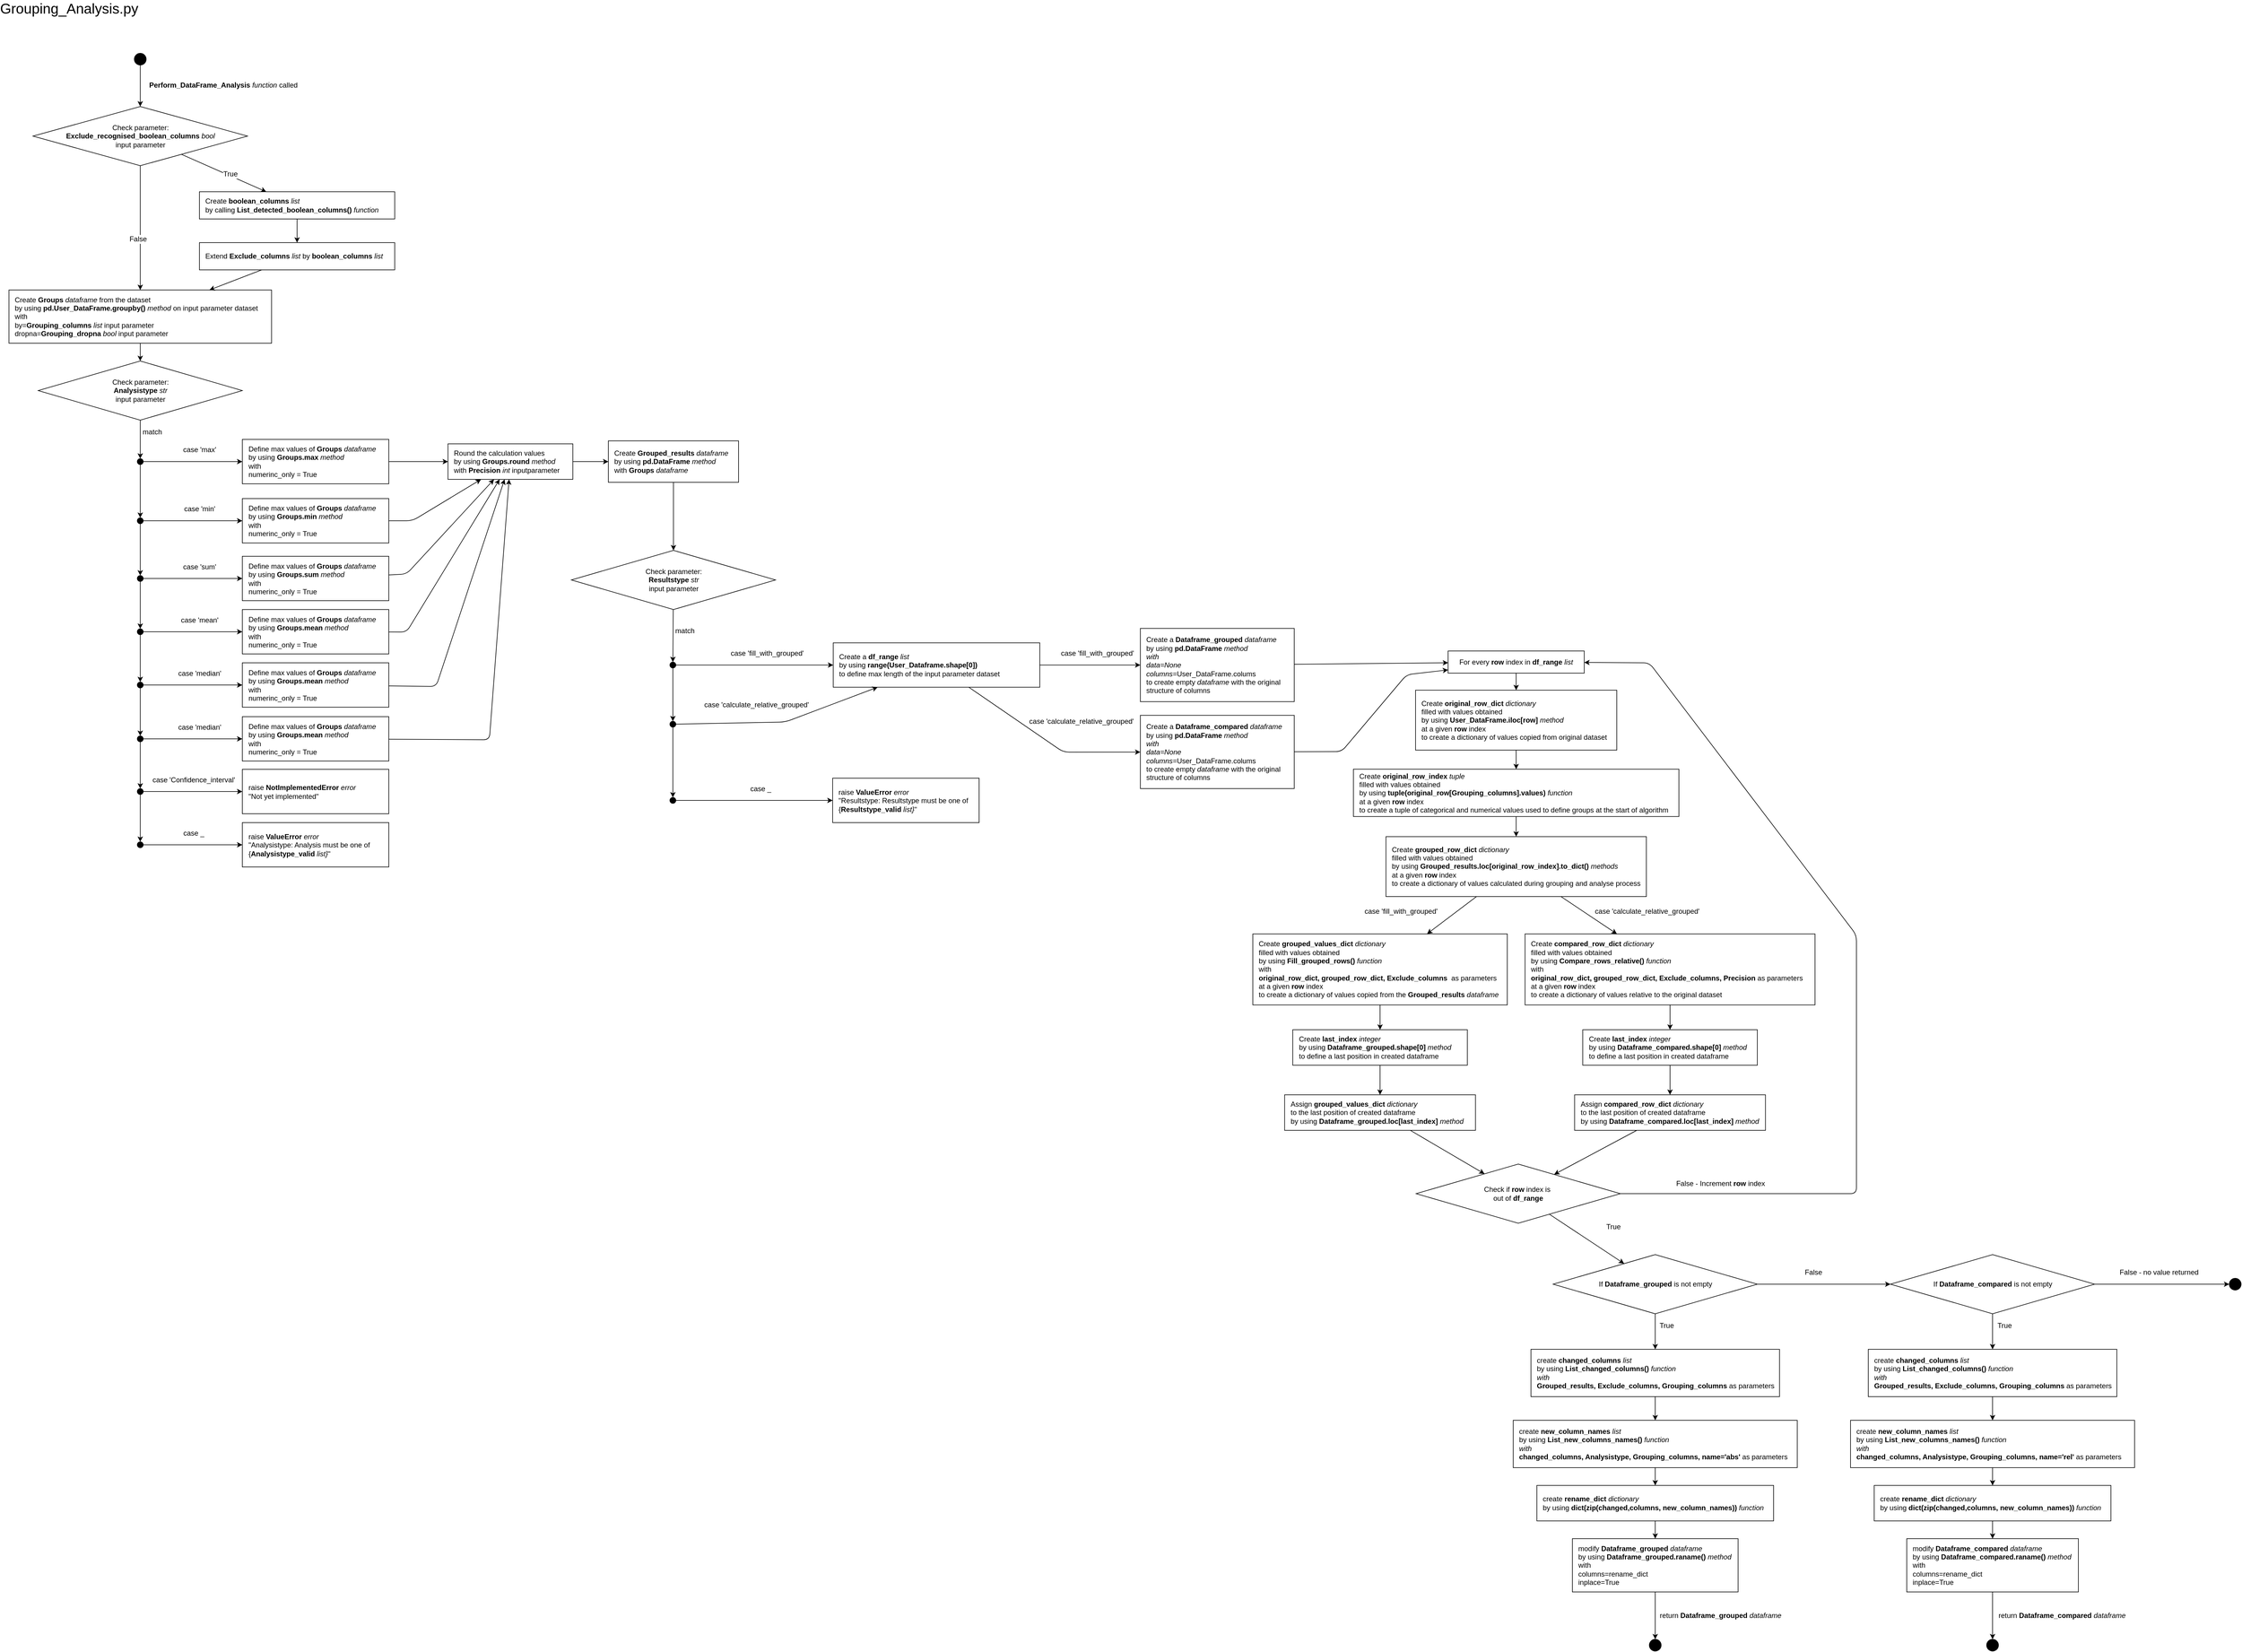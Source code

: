 <mxfile>
    <diagram id="p_qkyW_S0PV6SEHQRbwD" name="Page-1">
        <mxGraphModel dx="4807" dy="4567" grid="1" gridSize="10" guides="1" tooltips="1" connect="1" arrows="1" fold="1" page="1" pageScale="1" pageWidth="1169" pageHeight="827" background="#ffffff" math="0" shadow="0">
            <root>
                <mxCell id="0"/>
                <mxCell id="1" parent="0"/>
                <mxCell id="14" value="&lt;font style=&quot;font-size: 24px;&quot;&gt;Grouping_Analysis.py&lt;/font&gt;" style="text;strokeColor=none;align=center;fillColor=none;html=1;verticalAlign=middle;whiteSpace=wrap;rounded=0;" parent="1" vertex="1">
                    <mxGeometry x="110" y="30" width="60" height="30" as="geometry"/>
                </mxCell>
                <mxCell id="17" value="" style="ellipse;whiteSpace=wrap;html=1;fontSize=24;fillColor=#000000;" parent="1" vertex="1">
                    <mxGeometry x="250" y="120" width="20" height="20" as="geometry"/>
                </mxCell>
                <mxCell id="20" value="&lt;font style=&quot;font-size: 12px;&quot;&gt;&lt;b&gt;Perform_DataFrame_Analysis&lt;/b&gt;&amp;nbsp;&lt;i&gt;function &lt;/i&gt;called&lt;/font&gt;" style="edgeStyle=none;orthogonalLoop=1;jettySize=auto;html=1;fontSize=24;exitX=0.5;exitY=1;exitDx=0;exitDy=0;" parent="1" edge="1">
                    <mxGeometry x="-0.143" y="140" width="80" relative="1" as="geometry">
                        <mxPoint x="260" y="140" as="sourcePoint"/>
                        <mxPoint x="260" y="210" as="targetPoint"/>
                        <Array as="points"/>
                        <mxPoint as="offset"/>
                    </mxGeometry>
                </mxCell>
                <mxCell id="24" value="Check parameter:&lt;br&gt;&lt;b&gt;Exclude_recognised_boolean_columns &lt;/b&gt;&lt;i&gt;bool&lt;/i&gt;&lt;br&gt;input parameter" style="rhombus;whiteSpace=wrap;html=1;fontSize=12;fillColor=none;" parent="1" vertex="1">
                    <mxGeometry x="78.75" y="210" width="362.5" height="100" as="geometry"/>
                </mxCell>
                <mxCell id="26" value="" style="edgeStyle=none;orthogonalLoop=1;jettySize=auto;html=1;fontSize=12;" parent="1" source="24" target="33" edge="1">
                    <mxGeometry width="80" relative="1" as="geometry">
                        <mxPoint x="520" y="340" as="sourcePoint"/>
                        <mxPoint x="398.182" y="340" as="targetPoint"/>
                        <Array as="points"/>
                    </mxGeometry>
                </mxCell>
                <mxCell id="27" value="True" style="edgeLabel;html=1;align=center;verticalAlign=middle;resizable=0;points=[];fontSize=12;" parent="26" vertex="1" connectable="0">
                    <mxGeometry x="0.124" y="3" relative="1" as="geometry">
                        <mxPoint as="offset"/>
                    </mxGeometry>
                </mxCell>
                <mxCell id="64" style="edgeStyle=none;html=1;entryX=0.5;entryY=0;entryDx=0;entryDy=0;fontFamily=Helvetica;fontSize=12;fontColor=default;" parent="1" source="28" target="60" edge="1">
                    <mxGeometry relative="1" as="geometry"/>
                </mxCell>
                <mxCell id="65" value="match" style="edgeLabel;html=1;align=center;verticalAlign=middle;resizable=0;points=[];fontSize=12;fontFamily=Helvetica;fontColor=default;" parent="64" vertex="1" connectable="0">
                    <mxGeometry x="0.323" y="1" relative="1" as="geometry">
                        <mxPoint x="19" y="-23" as="offset"/>
                    </mxGeometry>
                </mxCell>
                <mxCell id="28" value="Check parameter:&lt;br&gt;&lt;b&gt;Analysistype &lt;/b&gt;&lt;i&gt;str&lt;/i&gt;&lt;br&gt;input parameter" style="rhombus;whiteSpace=wrap;html=1;fontSize=12;fillColor=none;" parent="1" vertex="1">
                    <mxGeometry x="87.5" y="640" width="345" height="100" as="geometry"/>
                </mxCell>
                <mxCell id="29" value="" style="edgeStyle=none;orthogonalLoop=1;jettySize=auto;html=1;fontFamily=Helvetica;fontSize=12;fontColor=default;" parent="1" source="24" target="31" edge="1">
                    <mxGeometry width="80" relative="1" as="geometry">
                        <mxPoint x="210" y="350" as="sourcePoint"/>
                        <mxPoint x="290" y="350" as="targetPoint"/>
                        <Array as="points"/>
                    </mxGeometry>
                </mxCell>
                <mxCell id="30" value="False" style="edgeLabel;html=1;align=center;verticalAlign=middle;resizable=0;points=[];fontSize=12;fontFamily=Helvetica;fontColor=default;" parent="29" vertex="1" connectable="0">
                    <mxGeometry x="0.18" y="-4" relative="1" as="geometry">
                        <mxPoint as="offset"/>
                    </mxGeometry>
                </mxCell>
                <mxCell id="31" value="Create &lt;b&gt;Groups&lt;/b&gt;&amp;nbsp;&lt;i&gt;dataframe&amp;nbsp;&lt;/i&gt;from the dataset&lt;br&gt;by using &lt;b&gt;pd.User_DataFrame.groupby()&lt;/b&gt; &lt;i&gt;method &lt;/i&gt;on input parameter dataset&lt;br&gt;with &lt;br&gt;by=&lt;b&gt;Grouping_columns &lt;/b&gt;&lt;i style=&quot;&quot;&gt;list &lt;/i&gt;input parameter&lt;br&gt;dropna=&lt;b&gt;Grouping_dropna &lt;/b&gt;&lt;i&gt;bool &lt;/i&gt;input parameter" style="whiteSpace=wrap;html=1;strokeColor=default;fontFamily=Helvetica;fontSize=12;fontColor=default;fillColor=none;align=left;spacing=10;" parent="1" vertex="1">
                    <mxGeometry x="38.13" y="520" width="443.75" height="90" as="geometry"/>
                </mxCell>
                <mxCell id="32" value="" style="edgeStyle=none;orthogonalLoop=1;jettySize=auto;html=1;fontFamily=Helvetica;fontSize=12;fontColor=default;" parent="1" source="31" target="28" edge="1">
                    <mxGeometry width="80" relative="1" as="geometry">
                        <mxPoint x="650" y="650" as="sourcePoint"/>
                        <mxPoint x="730" y="650" as="targetPoint"/>
                        <Array as="points"/>
                    </mxGeometry>
                </mxCell>
                <mxCell id="33" value="Create &lt;b&gt;boolean_columns &lt;/b&gt;&lt;i&gt;list&lt;/i&gt;&lt;br&gt;by calling &lt;b&gt;List_detected_boolean_columns() &lt;/b&gt;&lt;i style=&quot;&quot;&gt;f&lt;/i&gt;&lt;i&gt;unction&lt;/i&gt;&lt;b&gt;&amp;nbsp;&lt;/b&gt;" style="whiteSpace=wrap;html=1;strokeColor=default;fontFamily=Helvetica;fontSize=12;fontColor=default;fillColor=none;align=left;spacing=10;" parent="1" vertex="1">
                    <mxGeometry x="360" y="354" width="330" height="46" as="geometry"/>
                </mxCell>
                <mxCell id="37" value="Extend &lt;b&gt;Exclude_columns &lt;/b&gt;&lt;i style=&quot;&quot;&gt;l&lt;/i&gt;&lt;i&gt;ist&lt;/i&gt; by&lt;b&gt; boolean_columns &lt;/b&gt;&lt;i&gt;list&lt;/i&gt;" style="whiteSpace=wrap;html=1;strokeColor=default;fontFamily=Helvetica;fontSize=12;fontColor=default;fillColor=none;align=left;spacing=10;" parent="1" vertex="1">
                    <mxGeometry x="360" y="440" width="330" height="46" as="geometry"/>
                </mxCell>
                <mxCell id="38" value="" style="edgeStyle=none;orthogonalLoop=1;jettySize=auto;html=1;fontFamily=Helvetica;fontSize=12;fontColor=default;" parent="1" source="33" target="37" edge="1">
                    <mxGeometry width="80" relative="1" as="geometry">
                        <mxPoint x="760" y="440" as="sourcePoint"/>
                        <mxPoint x="840" y="440" as="targetPoint"/>
                        <Array as="points"/>
                    </mxGeometry>
                </mxCell>
                <mxCell id="39" value="" style="edgeStyle=none;orthogonalLoop=1;jettySize=auto;html=1;fontFamily=Helvetica;fontSize=12;fontColor=default;" parent="1" source="37" target="31" edge="1">
                    <mxGeometry width="80" relative="1" as="geometry">
                        <mxPoint x="590" y="510" as="sourcePoint"/>
                        <mxPoint x="670" y="510" as="targetPoint"/>
                        <Array as="points"/>
                    </mxGeometry>
                </mxCell>
                <mxCell id="50" value="&lt;span style=&quot;font-weight: 400;&quot;&gt;Define max values of &lt;/span&gt;Groups&lt;span style=&quot;font-weight: normal;&quot;&gt;&amp;nbsp;&lt;/span&gt;&lt;i style=&quot;font-weight: normal;&quot;&gt;dataframe&lt;/i&gt;&lt;br&gt;&lt;span style=&quot;font-weight: normal;&quot;&gt;by using &lt;/span&gt;Groups.max &lt;span style=&quot;font-weight: 400;&quot;&gt;&lt;i&gt;method&lt;/i&gt;&lt;/span&gt;&lt;br&gt;&lt;span style=&quot;font-weight: normal;&quot;&gt;with&lt;br&gt;numerinc_only = True&lt;/span&gt;" style="whiteSpace=wrap;html=1;strokeColor=default;fontFamily=Helvetica;fontSize=12;fontColor=default;fillColor=none;align=left;spacing=10;fontStyle=1" parent="1" vertex="1">
                    <mxGeometry x="432.5" y="772.5" width="247.5" height="75" as="geometry"/>
                </mxCell>
                <mxCell id="51" value="&lt;span style=&quot;font-weight: 400;&quot;&gt;Create &lt;/span&gt;Grouped_results&lt;span style=&quot;font-weight: normal;&quot;&gt;&amp;nbsp;&lt;/span&gt;&lt;i style=&quot;&quot;&gt;&lt;span style=&quot;font-weight: normal;&quot;&gt;dataframe&lt;/span&gt;&lt;br&gt;&lt;/i&gt;&lt;span style=&quot;font-weight: normal;&quot;&gt;by using &lt;/span&gt;pd.DataFrame &lt;span style=&quot;font-style: italic; font-weight: normal;&quot;&gt;method&lt;br&gt;&lt;/span&gt;&lt;span style=&quot;font-weight: normal;&quot;&gt;with &lt;/span&gt;Groups&lt;span style=&quot;font-weight: normal;&quot;&gt;&amp;nbsp;&lt;i&gt;dataframe&lt;/i&gt;&lt;/span&gt;&lt;span style=&quot;color: rgba(0, 0, 0, 0); font-family: monospace; font-size: 0px;&quot;&gt;on&lt;/span&gt;&lt;span style=&quot;color: rgba(0, 0, 0, 0); font-family: monospace; font-size: 0px; font-weight: 400;&quot;&gt;3CmxGraphModel%3E%3Croot%3E%3CmxCell%20id%3D%220%22%2F%3E%3CmxCell%20id%3D%221%22%20parent%3D%220%22%2F%3E%3CmxCell%20id%3D%222%22%20value%3D%22%26lt%3Bspan%20style%3D%26quot%3Bfont-weight%3A%20400%3B%26quot%3B%26gt%3BDefine%20max%20values%20of%20%26lt%3B%2Fspan%26gt%3BGroups%26lt%3Bspan%20style%3D%26quot%3Bfont-weight%3A%20normal%3B%26quot%3B%26gt%3B%26amp%3Bnbsp%3B%26lt%3B%2Fspan%26gt%3B%26lt%3Bi%20style%3D%26quot%3Bfont-weight%3A%20normal%3B%26quot%3B%26gt%3Bdataframe%26lt%3B%2Fi%26gt%3B%26lt%3Bbr%26gt%3B%26lt%3Bspan%20style%3D%26quot%3Bfont-weight%3A%20normal%3B%26quot%3B%26gt%3Bby%20using%20%26lt%3B%2Fspan%26gt%3BGroups.max%26lt%3Bbr%26gt%3B%26lt%3Bspan%20style%3D%26quot%3Bfont-weight%3A%20normal%3B%26quot%3B%26gt%3Bwith%26lt%3Bbr%26gt%3Bnumerinc_only%20%3D%20True%26lt%3Bbr%26gt%3B%26lt%3Bbr%26gt%3Band%26lt%3B%2Fspan%26gt%3B%26lt%3Bbr%26gt%3B%26lt%3Bspan%20style%3D%26quot%3Bfont-weight%3A%20normal%3B%26quot%3B%26gt%3BRound%20the%20calculation%20values%20to%20the%20%26lt%3B%2Fspan%26gt%3BPrecision%26lt%3Bspan%20style%3D%26quot%3Bfont-weight%3A%20normal%3B%26quot%3B%26gt%3B%26amp%3Bnbsp%3B%26lt%3Bi%26gt%3Bint%26lt%3B%2Fi%26gt%3B%26amp%3Bnbsp%3Binputparameter%26lt%3B%2Fspan%26gt%3B%22%20style%3D%22whiteSpace%3Dwrap%3Bhtml%3D1%3BstrokeColor%3Ddefault%3BfontFamily%3DHelvetica%3BfontSize%3D12%3BfontColor%3Ddefault%3BfillColor%3Dnone%3Balign%3Dleft%3Bspacing%3D10%3BfontStyle%3D1%22%20vertex%3D%221%22%20parent%3D%221%22%3E%3CmxGeometry%20x%3D%22430%22%20y%3D%22750%22%20width%3D%22407.5%22%20height%3D%22120%22%20as%3D%22geometry%22%2F%3E%3C%2FmxCell%3E%3C%2Froot%3E%3C%2FmxGraphModel%3E&lt;/span&gt;&lt;span style=&quot;color: rgba(0, 0, 0, 0); font-family: monospace; font-size: 0px; font-weight: 400;&quot;&gt;%3CmxGraphModel%3E%3Croot%3E%3CmxCell%20id%3D%220%22%2F%3E%3CmxCell%20id%3D%221%22%20parent%3D%220%22%2F%3E%3CmxCell%20id%3D%222%22%20value%3D%22%26lt%3Bspan%20style%3D%26quot%3Bfont-weight%3A%20400%3B%26quot%3B%26gt%3BDefine%20max%20values%20of%20%26lt%3B%2Fspan%26gt%3BGroups%26lt%3Bspan%20style%3D%26quot%3Bfont-weight%3A%20normal%3B%26quot%3B%26gt%3B%26amp%3Bnbsp%3B%26lt%3B%2Fspan%26gt%3B%26lt%3Bi%20style%3D%26quot%3Bfont-weight%3A%20normal%3B%26quot%3B%26gt%3Bdataframe%26lt%3B%2Fi%26gt%3B%26lt%3Bbr%26gt%3B%26lt%3Bspan%20style%3D%26quot%3Bfont-weight%3A%20normal%3B%26quot%3B%26gt%3Bby%20using%20%26lt%3B%2Fspan%26gt%3BGroups.max%26lt%3Bbr%26gt%3B%26lt%3Bspan%20style%3D%26quot%3Bfont-weight%3A%20normal%3B%26quot%3B%26gt%3Bwith%26lt%3Bbr%26gt%3Bnumerinc_only%20%3D%20True%26lt%3Bbr%26gt%3B%26lt%3Bbr%26gt%3Band%26lt%3B%2Fspan%26gt%3B%26lt%3Bbr%26gt%3B%26lt%3Bspan%20style%3D%26quot%3Bfont-weight%3A%20normal%3B%26quot%3B%26gt%3BRound%20the%20calculation%20values%20to%20the%20%26lt%3B%2Fspan%26gt%3BPrecision%26lt%3Bspan%20style%3D%26quot%3Bfont-weight%3A%20normal%3B%26quot%3B%26gt%3B%26amp%3Bnbsp%3B%26lt%3Bi%26gt%3Bint%26lt%3B%2Fi%26gt%3B%26amp%3Bnbsp%3Binputparameter%26lt%3B%2Fspan%26gt%3B%22%20style%3D%22whiteSpace%3Dwrap%3Bhtml%3D1%3BstrokeColor%3Ddefault%3BfontFamily%3DHelvetica%3BfontSize%3D12%3BfontColor%3Ddefault%3BfillColor%3Dnone%3Balign%3Dleft%3Bspacing%3D10%3BfontStyle%3D1%22%20vertex%3D%221%22%20parent%3D%221%22%3E%3CmxGeometry%20x%3D%22430%22%20y%3D%22750%22%20width%3D%22407.5%22%20height%3D%22120%22%20as%3D%22geometry%22%2F%3E%3C%2FmxCell%3E%3C%2Froot%3E%3C%2FmxGraphModel%3E&amp;nbsp;&lt;/span&gt;" style="whiteSpace=wrap;html=1;strokeColor=default;fontFamily=Helvetica;fontSize=12;fontColor=default;fillColor=none;align=left;spacing=10;fontStyle=1" parent="1" vertex="1">
                    <mxGeometry x="1051" y="775" width="220" height="70" as="geometry"/>
                </mxCell>
                <mxCell id="56" value="&lt;span style=&quot;border-color: var(--border-color);&quot;&gt;Round the calculation values&lt;br style=&quot;border-color: var(--border-color);&quot;&gt;by using&amp;nbsp;&lt;/span&gt;&lt;span style=&quot;font-weight: 700;&quot;&gt;Groups.round&amp;nbsp;&lt;/span&gt;&lt;i style=&quot;border-color: var(--border-color);&quot;&gt;method&amp;nbsp;&lt;br style=&quot;border-color: var(--border-color);&quot;&gt;&lt;/i&gt;&lt;span style=&quot;border-color: var(--border-color);&quot;&gt;with&amp;nbsp;&lt;/span&gt;&lt;span style=&quot;font-weight: 700;&quot;&gt;Precision&lt;/span&gt;&lt;span style=&quot;border-color: var(--border-color);&quot;&gt;&amp;nbsp;&lt;i style=&quot;border-color: var(--border-color);&quot;&gt;int&lt;/i&gt;&amp;nbsp;inputparameter&lt;/span&gt;" style="whiteSpace=wrap;html=1;strokeColor=default;fontFamily=Helvetica;fontSize=12;fontColor=default;fillColor=none;align=left;spacing=10;" parent="1" vertex="1">
                    <mxGeometry x="780" y="780" width="211" height="60" as="geometry"/>
                </mxCell>
                <mxCell id="57" value="" style="edgeStyle=none;orthogonalLoop=1;jettySize=auto;html=1;fontFamily=Helvetica;fontSize=12;fontColor=default;" parent="1" source="50" target="56" edge="1">
                    <mxGeometry width="80" relative="1" as="geometry">
                        <mxPoint x="910" y="870" as="sourcePoint"/>
                        <mxPoint x="990" y="870" as="targetPoint"/>
                        <Array as="points"/>
                    </mxGeometry>
                </mxCell>
                <mxCell id="58" value="" style="edgeStyle=none;orthogonalLoop=1;jettySize=auto;html=1;fontFamily=Helvetica;fontSize=12;fontColor=default;" parent="1" source="56" target="51" edge="1">
                    <mxGeometry width="80" relative="1" as="geometry">
                        <mxPoint x="1031" y="820" as="sourcePoint"/>
                        <mxPoint x="1111" y="820" as="targetPoint"/>
                        <Array as="points"/>
                    </mxGeometry>
                </mxCell>
                <mxCell id="61" style="edgeStyle=none;html=1;fontFamily=Helvetica;fontSize=12;fontColor=default;" parent="1" source="60" target="50" edge="1">
                    <mxGeometry relative="1" as="geometry"/>
                </mxCell>
                <mxCell id="62" value="case 'max'" style="edgeLabel;html=1;align=center;verticalAlign=middle;resizable=0;points=[];fontSize=12;fontFamily=Helvetica;fontColor=default;" parent="61" vertex="1" connectable="0">
                    <mxGeometry x="0.194" relative="1" as="geometry">
                        <mxPoint x="-5" y="-20" as="offset"/>
                    </mxGeometry>
                </mxCell>
                <mxCell id="71" style="edgeStyle=none;html=1;entryX=0.5;entryY=0;entryDx=0;entryDy=0;fontFamily=Helvetica;fontSize=12;fontColor=default;" parent="1" source="60" target="70" edge="1">
                    <mxGeometry relative="1" as="geometry"/>
                </mxCell>
                <mxCell id="60" value="" style="ellipse;whiteSpace=wrap;html=1;fontSize=24;fillColor=#000000;strokeColor=default;fontFamily=Helvetica;fontColor=default;" parent="1" vertex="1">
                    <mxGeometry x="255" y="805" width="10" height="10" as="geometry"/>
                </mxCell>
                <mxCell id="72" style="edgeStyle=none;html=1;fontFamily=Helvetica;fontSize=12;fontColor=default;" parent="1" source="67" target="56" edge="1">
                    <mxGeometry relative="1" as="geometry">
                        <Array as="points">
                            <mxPoint x="720" y="910"/>
                        </Array>
                    </mxGeometry>
                </mxCell>
                <mxCell id="67" value="&lt;span style=&quot;font-weight: 400;&quot;&gt;Define max values of &lt;/span&gt;Groups&lt;span style=&quot;font-weight: normal;&quot;&gt;&amp;nbsp;&lt;/span&gt;&lt;i style=&quot;font-weight: normal;&quot;&gt;dataframe&lt;/i&gt;&lt;br&gt;&lt;span style=&quot;font-weight: normal;&quot;&gt;by using &lt;/span&gt;Groups.min&amp;nbsp;&lt;span style=&quot;font-weight: 400;&quot;&gt;&lt;i&gt;method&lt;/i&gt;&lt;/span&gt;&lt;br&gt;&lt;span style=&quot;font-weight: normal;&quot;&gt;with&lt;br&gt;numerinc_only = True&lt;/span&gt;" style="whiteSpace=wrap;html=1;strokeColor=default;fontFamily=Helvetica;fontSize=12;fontColor=default;fillColor=none;align=left;spacing=10;fontStyle=1" parent="1" vertex="1">
                    <mxGeometry x="432.5" y="872.5" width="247.5" height="75" as="geometry"/>
                </mxCell>
                <mxCell id="68" style="edgeStyle=none;html=1;fontFamily=Helvetica;fontSize=12;fontColor=default;" parent="1" source="70" target="67" edge="1">
                    <mxGeometry relative="1" as="geometry"/>
                </mxCell>
                <mxCell id="69" value="case 'min'" style="edgeLabel;html=1;align=center;verticalAlign=middle;resizable=0;points=[];fontSize=12;fontFamily=Helvetica;fontColor=default;" parent="68" vertex="1" connectable="0">
                    <mxGeometry x="0.194" relative="1" as="geometry">
                        <mxPoint x="-5" y="-20" as="offset"/>
                    </mxGeometry>
                </mxCell>
                <mxCell id="78" style="edgeStyle=none;html=1;entryX=0.5;entryY=0;entryDx=0;entryDy=0;fontFamily=Helvetica;fontSize=12;fontColor=default;" parent="1" source="70" target="76" edge="1">
                    <mxGeometry relative="1" as="geometry"/>
                </mxCell>
                <mxCell id="70" value="" style="ellipse;whiteSpace=wrap;html=1;fontSize=24;fillColor=#000000;strokeColor=default;fontFamily=Helvetica;fontColor=default;" parent="1" vertex="1">
                    <mxGeometry x="255" y="905" width="10" height="10" as="geometry"/>
                </mxCell>
                <mxCell id="79" style="edgeStyle=none;html=1;fontFamily=Helvetica;fontSize=12;fontColor=default;" parent="1" source="73" target="56" edge="1">
                    <mxGeometry relative="1" as="geometry">
                        <Array as="points">
                            <mxPoint x="710" y="1000"/>
                        </Array>
                    </mxGeometry>
                </mxCell>
                <mxCell id="73" value="&lt;span style=&quot;font-weight: 400;&quot;&gt;Define max values of &lt;/span&gt;Groups&lt;span style=&quot;font-weight: normal;&quot;&gt;&amp;nbsp;&lt;/span&gt;&lt;i style=&quot;font-weight: normal;&quot;&gt;dataframe&lt;/i&gt;&lt;br&gt;&lt;span style=&quot;font-weight: normal;&quot;&gt;by using &lt;/span&gt;Groups.sum&amp;nbsp;&lt;span style=&quot;font-weight: 400;&quot;&gt;&lt;i&gt;method&lt;/i&gt;&lt;/span&gt;&lt;br&gt;&lt;span style=&quot;font-weight: normal;&quot;&gt;with&lt;br&gt;numerinc_only = True&lt;/span&gt;" style="whiteSpace=wrap;html=1;strokeColor=default;fontFamily=Helvetica;fontSize=12;fontColor=default;fillColor=none;align=left;spacing=10;fontStyle=1" parent="1" vertex="1">
                    <mxGeometry x="432.5" y="970" width="247.5" height="75" as="geometry"/>
                </mxCell>
                <mxCell id="74" style="edgeStyle=none;html=1;fontFamily=Helvetica;fontSize=12;fontColor=default;" parent="1" source="76" target="73" edge="1">
                    <mxGeometry relative="1" as="geometry"/>
                </mxCell>
                <mxCell id="75" value="case 'sum'" style="edgeLabel;html=1;align=center;verticalAlign=middle;resizable=0;points=[];fontSize=12;fontFamily=Helvetica;fontColor=default;" parent="74" vertex="1" connectable="0">
                    <mxGeometry x="0.194" relative="1" as="geometry">
                        <mxPoint x="-5" y="-20" as="offset"/>
                    </mxGeometry>
                </mxCell>
                <mxCell id="86" style="edgeStyle=none;html=1;entryX=0.5;entryY=0;entryDx=0;entryDy=0;fontFamily=Helvetica;fontSize=12;fontColor=default;" parent="1" source="76" target="83" edge="1">
                    <mxGeometry relative="1" as="geometry"/>
                </mxCell>
                <mxCell id="76" value="" style="ellipse;whiteSpace=wrap;html=1;fontSize=24;fillColor=#000000;strokeColor=default;fontFamily=Helvetica;fontColor=default;" parent="1" vertex="1">
                    <mxGeometry x="255" y="1002.5" width="10" height="10" as="geometry"/>
                </mxCell>
                <mxCell id="87" style="edgeStyle=none;html=1;fontFamily=Helvetica;fontSize=12;fontColor=default;" parent="1" source="80" target="56" edge="1">
                    <mxGeometry relative="1" as="geometry">
                        <Array as="points">
                            <mxPoint x="710" y="1098"/>
                        </Array>
                    </mxGeometry>
                </mxCell>
                <mxCell id="80" value="&lt;span style=&quot;font-weight: 400;&quot;&gt;Define max values of &lt;/span&gt;Groups&lt;span style=&quot;font-weight: normal;&quot;&gt;&amp;nbsp;&lt;/span&gt;&lt;i style=&quot;font-weight: normal;&quot;&gt;dataframe&lt;/i&gt;&lt;br&gt;&lt;span style=&quot;font-weight: normal;&quot;&gt;by using &lt;/span&gt;Groups.mean&amp;nbsp;&lt;span style=&quot;font-weight: 400;&quot;&gt;&lt;i&gt;method&lt;/i&gt;&lt;/span&gt;&lt;br&gt;&lt;span style=&quot;font-weight: normal;&quot;&gt;with&lt;br&gt;numerinc_only = True&lt;/span&gt;" style="whiteSpace=wrap;html=1;strokeColor=default;fontFamily=Helvetica;fontSize=12;fontColor=default;fillColor=none;align=left;spacing=10;fontStyle=1" parent="1" vertex="1">
                    <mxGeometry x="432.5" y="1060" width="247.5" height="75" as="geometry"/>
                </mxCell>
                <mxCell id="81" style="edgeStyle=none;html=1;fontFamily=Helvetica;fontSize=12;fontColor=default;" parent="1" source="83" target="80" edge="1">
                    <mxGeometry relative="1" as="geometry"/>
                </mxCell>
                <mxCell id="82" value="case 'mean'" style="edgeLabel;html=1;align=center;verticalAlign=middle;resizable=0;points=[];fontSize=12;fontFamily=Helvetica;fontColor=default;" parent="81" vertex="1" connectable="0">
                    <mxGeometry x="0.194" relative="1" as="geometry">
                        <mxPoint x="-5" y="-20" as="offset"/>
                    </mxGeometry>
                </mxCell>
                <mxCell id="93" style="edgeStyle=none;html=1;entryX=0.5;entryY=0;entryDx=0;entryDy=0;fontFamily=Helvetica;fontSize=12;fontColor=default;" parent="1" source="83" target="91" edge="1">
                    <mxGeometry relative="1" as="geometry"/>
                </mxCell>
                <mxCell id="83" value="" style="ellipse;whiteSpace=wrap;html=1;fontSize=24;fillColor=#000000;strokeColor=default;fontFamily=Helvetica;fontColor=default;" parent="1" vertex="1">
                    <mxGeometry x="255" y="1092.5" width="10" height="10" as="geometry"/>
                </mxCell>
                <mxCell id="109" style="edgeStyle=none;html=1;fontFamily=Helvetica;fontSize=12;fontColor=default;" parent="1" source="88" target="56" edge="1">
                    <mxGeometry relative="1" as="geometry">
                        <Array as="points">
                            <mxPoint x="760" y="1190"/>
                        </Array>
                    </mxGeometry>
                </mxCell>
                <mxCell id="88" value="&lt;span style=&quot;font-weight: 400;&quot;&gt;Define max values of &lt;/span&gt;Groups&lt;span style=&quot;font-weight: normal;&quot;&gt;&amp;nbsp;&lt;/span&gt;&lt;i style=&quot;font-weight: normal;&quot;&gt;dataframe&lt;/i&gt;&lt;br&gt;&lt;span style=&quot;font-weight: normal;&quot;&gt;by using &lt;/span&gt;Groups.mean&amp;nbsp;&lt;span style=&quot;font-weight: 400;&quot;&gt;&lt;i&gt;method&lt;/i&gt;&lt;/span&gt;&lt;br&gt;&lt;span style=&quot;font-weight: normal;&quot;&gt;with&lt;br&gt;numerinc_only = True&lt;/span&gt;" style="whiteSpace=wrap;html=1;strokeColor=default;fontFamily=Helvetica;fontSize=12;fontColor=default;fillColor=none;align=left;spacing=10;fontStyle=1" parent="1" vertex="1">
                    <mxGeometry x="432.5" y="1150" width="247.5" height="75" as="geometry"/>
                </mxCell>
                <mxCell id="89" style="edgeStyle=none;html=1;fontFamily=Helvetica;fontSize=12;fontColor=default;" parent="1" source="91" target="88" edge="1">
                    <mxGeometry relative="1" as="geometry"/>
                </mxCell>
                <mxCell id="90" value="case 'median'" style="edgeLabel;html=1;align=center;verticalAlign=middle;resizable=0;points=[];fontSize=12;fontFamily=Helvetica;fontColor=default;" parent="89" vertex="1" connectable="0">
                    <mxGeometry x="0.194" relative="1" as="geometry">
                        <mxPoint x="-5" y="-20" as="offset"/>
                    </mxGeometry>
                </mxCell>
                <mxCell id="98" style="edgeStyle=none;html=1;entryX=0.5;entryY=0;entryDx=0;entryDy=0;fontFamily=Helvetica;fontSize=12;fontColor=default;" parent="1" source="91" target="97" edge="1">
                    <mxGeometry relative="1" as="geometry"/>
                </mxCell>
                <mxCell id="91" value="" style="ellipse;whiteSpace=wrap;html=1;fontSize=24;fillColor=#000000;strokeColor=default;fontFamily=Helvetica;fontColor=default;" parent="1" vertex="1">
                    <mxGeometry x="255" y="1182.5" width="10" height="10" as="geometry"/>
                </mxCell>
                <mxCell id="110" style="edgeStyle=none;html=1;fontFamily=Helvetica;fontSize=12;fontColor=default;" parent="1" source="94" target="56" edge="1">
                    <mxGeometry relative="1" as="geometry">
                        <Array as="points">
                            <mxPoint x="850" y="1280"/>
                        </Array>
                    </mxGeometry>
                </mxCell>
                <mxCell id="94" value="&lt;span style=&quot;font-weight: 400;&quot;&gt;Define max values of &lt;/span&gt;Groups&lt;span style=&quot;font-weight: normal;&quot;&gt;&amp;nbsp;&lt;/span&gt;&lt;i style=&quot;font-weight: normal;&quot;&gt;dataframe&lt;/i&gt;&lt;br&gt;&lt;span style=&quot;font-weight: normal;&quot;&gt;by using &lt;/span&gt;Groups.mean&amp;nbsp;&lt;span style=&quot;font-weight: 400;&quot;&gt;&lt;i&gt;method&lt;/i&gt;&lt;/span&gt;&lt;br&gt;&lt;span style=&quot;font-weight: normal;&quot;&gt;with&lt;br&gt;numerinc_only = True&lt;/span&gt;" style="whiteSpace=wrap;html=1;strokeColor=default;fontFamily=Helvetica;fontSize=12;fontColor=default;fillColor=none;align=left;spacing=10;fontStyle=1" parent="1" vertex="1">
                    <mxGeometry x="432.5" y="1241" width="247.5" height="75" as="geometry"/>
                </mxCell>
                <mxCell id="95" style="edgeStyle=none;html=1;fontFamily=Helvetica;fontSize=12;fontColor=default;" parent="1" source="97" target="94" edge="1">
                    <mxGeometry relative="1" as="geometry"/>
                </mxCell>
                <mxCell id="96" value="case 'median'" style="edgeLabel;html=1;align=center;verticalAlign=middle;resizable=0;points=[];fontSize=12;fontFamily=Helvetica;fontColor=default;" parent="95" vertex="1" connectable="0">
                    <mxGeometry x="0.194" relative="1" as="geometry">
                        <mxPoint x="-5" y="-20" as="offset"/>
                    </mxGeometry>
                </mxCell>
                <mxCell id="103" style="edgeStyle=none;html=1;entryX=0.5;entryY=0;entryDx=0;entryDy=0;fontFamily=Helvetica;fontSize=12;fontColor=default;" parent="1" source="97" target="102" edge="1">
                    <mxGeometry relative="1" as="geometry"/>
                </mxCell>
                <mxCell id="97" value="" style="ellipse;whiteSpace=wrap;html=1;fontSize=24;fillColor=#000000;strokeColor=default;fontFamily=Helvetica;fontColor=default;" parent="1" vertex="1">
                    <mxGeometry x="255" y="1273.5" width="10" height="10" as="geometry"/>
                </mxCell>
                <mxCell id="99" value="&lt;span style=&quot;font-weight: 400;&quot;&gt;raise &lt;/span&gt;NotImplementedError &lt;i style=&quot;font-weight: normal;&quot;&gt;error&lt;/i&gt;&lt;br&gt;&lt;span style=&quot;font-weight: 400;&quot;&gt;&quot;Not yet implemented&quot;&lt;/span&gt;" style="whiteSpace=wrap;html=1;strokeColor=default;fontFamily=Helvetica;fontSize=12;fontColor=default;fillColor=none;align=left;spacing=10;fontStyle=1" parent="1" vertex="1">
                    <mxGeometry x="432.5" y="1330" width="247.5" height="75" as="geometry"/>
                </mxCell>
                <mxCell id="100" style="edgeStyle=none;html=1;fontFamily=Helvetica;fontSize=12;fontColor=default;" parent="1" source="102" target="99" edge="1">
                    <mxGeometry relative="1" as="geometry"/>
                </mxCell>
                <mxCell id="101" value="case 'Confidence_interval'" style="edgeLabel;html=1;align=center;verticalAlign=middle;resizable=0;points=[];fontSize=12;fontFamily=Helvetica;fontColor=default;" parent="100" vertex="1" connectable="0">
                    <mxGeometry x="0.194" relative="1" as="geometry">
                        <mxPoint x="-15" y="-20" as="offset"/>
                    </mxGeometry>
                </mxCell>
                <mxCell id="108" style="edgeStyle=none;html=1;entryX=0.5;entryY=0;entryDx=0;entryDy=0;fontFamily=Helvetica;fontSize=12;fontColor=default;" parent="1" source="102" target="107" edge="1">
                    <mxGeometry relative="1" as="geometry"/>
                </mxCell>
                <mxCell id="102" value="" style="ellipse;whiteSpace=wrap;html=1;fontSize=24;fillColor=#000000;strokeColor=default;fontFamily=Helvetica;fontColor=default;" parent="1" vertex="1">
                    <mxGeometry x="255" y="1362.5" width="10" height="10" as="geometry"/>
                </mxCell>
                <mxCell id="104" value="&lt;span style=&quot;font-weight: 400;&quot;&gt;raise &lt;/span&gt;ValueError&amp;nbsp;&lt;i style=&quot;font-weight: normal;&quot;&gt;error&lt;/i&gt;&lt;br&gt;&lt;span style=&quot;font-weight: 400;&quot;&gt;&quot;Analysistype: Analysis must be one of {&lt;/span&gt;Analysistype_valid &lt;i style=&quot;font-weight: normal;&quot;&gt;list}&lt;/i&gt;&lt;span style=&quot;font-weight: 400;&quot;&gt;&quot;&lt;/span&gt;" style="whiteSpace=wrap;html=1;strokeColor=default;fontFamily=Helvetica;fontSize=12;fontColor=default;fillColor=none;align=left;spacing=10;fontStyle=1" parent="1" vertex="1">
                    <mxGeometry x="432.5" y="1420" width="247.5" height="75" as="geometry"/>
                </mxCell>
                <mxCell id="105" style="edgeStyle=none;html=1;fontFamily=Helvetica;fontSize=12;fontColor=default;" parent="1" source="107" target="104" edge="1">
                    <mxGeometry relative="1" as="geometry"/>
                </mxCell>
                <mxCell id="106" value="case _" style="edgeLabel;html=1;align=center;verticalAlign=middle;resizable=0;points=[];fontSize=12;fontFamily=Helvetica;fontColor=default;" parent="105" vertex="1" connectable="0">
                    <mxGeometry x="0.194" relative="1" as="geometry">
                        <mxPoint x="-15" y="-20" as="offset"/>
                    </mxGeometry>
                </mxCell>
                <mxCell id="107" value="" style="ellipse;whiteSpace=wrap;html=1;fontSize=24;fillColor=#000000;strokeColor=default;fontFamily=Helvetica;fontColor=default;" parent="1" vertex="1">
                    <mxGeometry x="255" y="1452.5" width="10" height="10" as="geometry"/>
                </mxCell>
                <mxCell id="111" value="Check parameter:&lt;br&gt;&lt;b&gt;Resultstype&amp;nbsp;&lt;/b&gt;&lt;i&gt;str&lt;/i&gt;&lt;br&gt;input parameter" style="rhombus;whiteSpace=wrap;html=1;fontSize=12;fillColor=none;" parent="1" vertex="1">
                    <mxGeometry x="988.5" y="960" width="345" height="100" as="geometry"/>
                </mxCell>
                <mxCell id="112" value="" style="edgeStyle=none;orthogonalLoop=1;jettySize=auto;html=1;fontFamily=Helvetica;fontSize=12;fontColor=default;" parent="1" source="51" target="111" edge="1">
                    <mxGeometry width="80" relative="1" as="geometry">
                        <mxPoint x="1230" y="890" as="sourcePoint"/>
                        <mxPoint x="1310" y="890" as="targetPoint"/>
                        <Array as="points"/>
                    </mxGeometry>
                </mxCell>
                <mxCell id="113" style="edgeStyle=none;html=1;entryX=0.5;entryY=0;entryDx=0;entryDy=0;fontFamily=Helvetica;fontSize=12;fontColor=default;" parent="1" source="111" target="119" edge="1">
                    <mxGeometry relative="1" as="geometry">
                        <mxPoint x="1155" y="1083.75" as="sourcePoint"/>
                    </mxGeometry>
                </mxCell>
                <mxCell id="114" value="match" style="edgeLabel;html=1;align=center;verticalAlign=middle;resizable=0;points=[];fontSize=12;fontFamily=Helvetica;fontColor=default;" parent="113" vertex="1" connectable="0">
                    <mxGeometry x="0.323" y="1" relative="1" as="geometry">
                        <mxPoint x="19" y="-23" as="offset"/>
                    </mxGeometry>
                </mxCell>
                <mxCell id="115" value="&lt;span style=&quot;font-weight: 400;&quot;&gt;Create a &lt;/span&gt;df_range&lt;span style=&quot;font-weight: normal;&quot;&gt;&amp;nbsp;&lt;/span&gt;&lt;i style=&quot;&quot;&gt;&lt;span style=&quot;font-weight: normal;&quot;&gt;list&lt;/span&gt;&amp;nbsp;&lt;br&gt;&lt;/i&gt;&lt;span style=&quot;font-weight: normal;&quot;&gt;by using &lt;/span&gt;range(User_Dataframe.shape[0])&lt;br&gt;&lt;span style=&quot;font-weight: normal;&quot;&gt;to define max length of the input parameter&lt;/span&gt;&lt;span style=&quot;font-weight: 400;&quot;&gt;&amp;nbsp;dataset&amp;nbsp;&lt;/span&gt;" style="whiteSpace=wrap;html=1;strokeColor=default;fontFamily=Helvetica;fontSize=12;fontColor=default;fillColor=none;align=left;spacing=10;fontStyle=1" parent="1" vertex="1">
                    <mxGeometry x="1431" y="1116.25" width="349" height="75" as="geometry"/>
                </mxCell>
                <mxCell id="116" style="edgeStyle=none;html=1;fontFamily=Helvetica;fontSize=12;fontColor=default;" parent="1" source="119" target="115" edge="1">
                    <mxGeometry relative="1" as="geometry"/>
                </mxCell>
                <mxCell id="117" value="case 'fill_with_grouped'" style="edgeLabel;html=1;align=center;verticalAlign=middle;resizable=0;points=[];fontSize=12;fontFamily=Helvetica;fontColor=default;" parent="116" vertex="1" connectable="0">
                    <mxGeometry x="0.194" relative="1" as="geometry">
                        <mxPoint x="-5" y="-20" as="offset"/>
                    </mxGeometry>
                </mxCell>
                <mxCell id="118" style="edgeStyle=none;html=1;entryX=0.5;entryY=0;entryDx=0;entryDy=0;fontFamily=Helvetica;fontSize=12;fontColor=default;" parent="1" source="119" target="123" edge="1">
                    <mxGeometry relative="1" as="geometry"/>
                </mxCell>
                <mxCell id="119" value="" style="ellipse;whiteSpace=wrap;html=1;fontSize=24;fillColor=#000000;strokeColor=default;fontFamily=Helvetica;fontColor=default;" parent="1" vertex="1">
                    <mxGeometry x="1155" y="1148.75" width="10" height="10" as="geometry"/>
                </mxCell>
                <mxCell id="121" style="edgeStyle=none;html=1;fontFamily=Helvetica;fontSize=12;fontColor=default;" parent="1" source="123" target="115" edge="1">
                    <mxGeometry relative="1" as="geometry">
                        <mxPoint x="1430" y="1253.75" as="targetPoint"/>
                        <Array as="points">
                            <mxPoint x="1350" y="1250"/>
                        </Array>
                    </mxGeometry>
                </mxCell>
                <mxCell id="122" value="case 'calculate_relative_grouped'" style="edgeLabel;html=1;align=center;verticalAlign=middle;resizable=0;points=[];fontSize=12;fontFamily=Helvetica;fontColor=default;" parent="121" vertex="1" connectable="0">
                    <mxGeometry x="0.194" relative="1" as="geometry">
                        <mxPoint x="-73" y="-20" as="offset"/>
                    </mxGeometry>
                </mxCell>
                <mxCell id="123" value="" style="ellipse;whiteSpace=wrap;html=1;fontSize=24;fillColor=#000000;strokeColor=default;fontFamily=Helvetica;fontColor=default;" parent="1" vertex="1">
                    <mxGeometry x="1155" y="1248.75" width="10" height="10" as="geometry"/>
                </mxCell>
                <mxCell id="124" value="&lt;span style=&quot;font-weight: 400;&quot;&gt;raise &lt;/span&gt;ValueError&amp;nbsp;&lt;i style=&quot;font-weight: normal;&quot;&gt;error&lt;/i&gt;&lt;br&gt;&lt;span style=&quot;font-weight: 400;&quot;&gt;&quot;Resultstype: Resultstype must be one of {&lt;/span&gt;Resultstype_valid &lt;i style=&quot;font-weight: normal;&quot;&gt;list}&lt;/i&gt;&lt;span style=&quot;font-weight: 400;&quot;&gt;&quot;&lt;/span&gt;" style="whiteSpace=wrap;html=1;strokeColor=default;fontFamily=Helvetica;fontSize=12;fontColor=default;fillColor=none;align=left;spacing=10;fontStyle=1" parent="1" vertex="1">
                    <mxGeometry x="1430" y="1345" width="247.5" height="75" as="geometry"/>
                </mxCell>
                <mxCell id="125" style="edgeStyle=none;html=1;fontFamily=Helvetica;fontSize=12;fontColor=default;" parent="1" source="127" target="124" edge="1">
                    <mxGeometry relative="1" as="geometry"/>
                </mxCell>
                <mxCell id="126" value="case _" style="edgeLabel;html=1;align=center;verticalAlign=middle;resizable=0;points=[];fontSize=12;fontFamily=Helvetica;fontColor=default;" parent="125" vertex="1" connectable="0">
                    <mxGeometry x="0.194" relative="1" as="geometry">
                        <mxPoint x="-15" y="-20" as="offset"/>
                    </mxGeometry>
                </mxCell>
                <mxCell id="127" value="" style="ellipse;whiteSpace=wrap;html=1;fontSize=24;fillColor=#000000;strokeColor=default;fontFamily=Helvetica;fontColor=default;" parent="1" vertex="1">
                    <mxGeometry x="1155" y="1377.5" width="10" height="10" as="geometry"/>
                </mxCell>
                <mxCell id="128" value="" style="edgeStyle=none;orthogonalLoop=1;jettySize=auto;html=1;fontFamily=Helvetica;fontSize=12;fontColor=default;exitX=0.5;exitY=1;exitDx=0;exitDy=0;entryX=0.5;entryY=0;entryDx=0;entryDy=0;" parent="1" source="123" target="127" edge="1">
                    <mxGeometry width="80" relative="1" as="geometry">
                        <mxPoint x="1200" y="1290" as="sourcePoint"/>
                        <mxPoint x="1280" y="1290" as="targetPoint"/>
                        <Array as="points"/>
                    </mxGeometry>
                </mxCell>
                <mxCell id="129" value="&lt;span style=&quot;font-weight: 400;&quot;&gt;Create a &lt;/span&gt;Dataframe_grouped&lt;span style=&quot;font-weight: normal;&quot;&gt;&amp;nbsp;&lt;i&gt;dataframe&lt;/i&gt;&lt;br&gt;by using &lt;/span&gt;pd.DataFrame &lt;span style=&quot;font-style: italic; font-weight: normal;&quot;&gt;method&lt;/span&gt;&lt;br&gt;&lt;span style=&quot;font-style: italic; font-weight: normal;&quot;&gt;with&lt;/span&gt;&lt;br&gt;&lt;span style=&quot;font-style: italic; font-weight: normal;&quot;&gt;data=None&lt;/span&gt;&lt;br&gt;&lt;span style=&quot;font-weight: normal;&quot;&gt;&lt;i&gt;columns=&lt;/i&gt;User_DataFrame.colums&lt;br&gt;to create empty &lt;i&gt;dataframe &lt;/i&gt;with the original structure of columns&lt;/span&gt;" style="whiteSpace=wrap;html=1;strokeColor=default;fontFamily=Helvetica;fontSize=12;fontColor=default;fillColor=none;align=left;spacing=10;fontStyle=1" parent="1" vertex="1">
                    <mxGeometry x="1950" y="1091.88" width="260" height="123.75" as="geometry"/>
                </mxCell>
                <mxCell id="130" value="&lt;span style=&quot;font-weight: 400;&quot;&gt;Create a &lt;/span&gt;Dataframe_compared&lt;span style=&quot;font-weight: normal;&quot;&gt;&amp;nbsp;&lt;i&gt;dataframe&lt;/i&gt;&lt;br&gt;by using &lt;/span&gt;pd.DataFrame &lt;span style=&quot;font-style: italic; font-weight: normal;&quot;&gt;method&lt;/span&gt;&lt;br&gt;&lt;span style=&quot;font-style: italic; font-weight: normal;&quot;&gt;with&lt;/span&gt;&lt;br&gt;&lt;span style=&quot;font-style: italic; font-weight: normal;&quot;&gt;data=None&lt;/span&gt;&lt;br&gt;&lt;span style=&quot;font-weight: normal;&quot;&gt;&lt;i&gt;columns=&lt;/i&gt;User_DataFrame.colums&lt;br&gt;to create empty &lt;i&gt;dataframe &lt;/i&gt;with the original structure of columns&lt;/span&gt;" style="whiteSpace=wrap;html=1;strokeColor=default;fontFamily=Helvetica;fontSize=12;fontColor=default;fillColor=none;align=left;spacing=10;fontStyle=1" parent="1" vertex="1">
                    <mxGeometry x="1950" y="1238.75" width="260" height="123.75" as="geometry"/>
                </mxCell>
                <mxCell id="132" style="edgeStyle=none;html=1;fontFamily=Helvetica;fontSize=12;fontColor=default;" parent="1" source="115" target="129" edge="1">
                    <mxGeometry relative="1" as="geometry">
                        <mxPoint x="1650" y="1225" as="sourcePoint"/>
                        <mxPoint x="1916" y="1225" as="targetPoint"/>
                    </mxGeometry>
                </mxCell>
                <mxCell id="133" value="case 'fill_with_grouped'" style="edgeLabel;html=1;align=center;verticalAlign=middle;resizable=0;points=[];fontSize=12;fontFamily=Helvetica;fontColor=default;" parent="132" vertex="1" connectable="0">
                    <mxGeometry x="0.194" relative="1" as="geometry">
                        <mxPoint x="-5" y="-20" as="offset"/>
                    </mxGeometry>
                </mxCell>
                <mxCell id="136" style="edgeStyle=none;html=1;fontFamily=Helvetica;fontSize=12;fontColor=default;" parent="1" source="115" target="130" edge="1">
                    <mxGeometry relative="1" as="geometry">
                        <mxPoint x="1819.999" y="1335.912" as="sourcePoint"/>
                        <mxPoint x="2160.955" y="1273.5" as="targetPoint"/>
                        <Array as="points">
                            <mxPoint x="1820" y="1301"/>
                        </Array>
                    </mxGeometry>
                </mxCell>
                <mxCell id="137" value="case 'calculate_relative_grouped'" style="edgeLabel;html=1;align=center;verticalAlign=middle;resizable=0;points=[];fontSize=12;fontFamily=Helvetica;fontColor=default;" parent="136" vertex="1" connectable="0">
                    <mxGeometry x="0.194" relative="1" as="geometry">
                        <mxPoint x="30" y="-52" as="offset"/>
                    </mxGeometry>
                </mxCell>
                <mxCell id="138" value="&lt;div style=&quot;text-align: left;&quot;&gt;&lt;span style=&quot;background-color: initial;&quot;&gt;For every &lt;/span&gt;&lt;b style=&quot;background-color: initial;&quot;&gt;row&lt;/b&gt;&lt;span style=&quot;background-color: initial;&quot;&gt;&amp;nbsp;index in &lt;/span&gt;&lt;b style=&quot;background-color: initial;&quot;&gt;df_range&lt;/b&gt;&lt;span style=&quot;background-color: initial;&quot;&gt;&amp;nbsp;&lt;/span&gt;&lt;i style=&quot;background-color: initial;&quot;&gt;list&lt;/i&gt;&lt;/div&gt;" style="whiteSpace=wrap;html=1;strokeColor=default;fontFamily=Helvetica;fontSize=12;fontColor=default;fillColor=none;" parent="1" vertex="1">
                    <mxGeometry x="2470" y="1130" width="230" height="37.5" as="geometry"/>
                </mxCell>
                <mxCell id="139" value="Create &lt;b&gt;original_row_dict &lt;/b&gt;&lt;i&gt;dictionary &lt;/i&gt;&lt;br&gt;&lt;div style=&quot;&quot;&gt;&lt;span style=&quot;background-color: initial;&quot;&gt;filled with values obtained&lt;/span&gt;&lt;/div&gt;&lt;div style=&quot;&quot;&gt;&lt;span style=&quot;background-color: initial;&quot;&gt;by using&amp;nbsp;&lt;/span&gt;&lt;b style=&quot;background-color: initial;&quot;&gt;User_DataFrame.iloc[row]&lt;/b&gt;&lt;span style=&quot;background-color: initial;&quot;&gt;&amp;nbsp;&lt;/span&gt;&lt;i style=&quot;background-color: initial;&quot;&gt;method&lt;/i&gt;&lt;/div&gt;at a given&amp;nbsp;&lt;b&gt;row &lt;/b&gt;index&lt;br&gt;to create a dictionary of values copied from original dataset" style="whiteSpace=wrap;html=1;strokeColor=default;fontFamily=Helvetica;fontSize=12;fontColor=default;fillColor=none;align=left;spacing=10;" parent="1" vertex="1">
                    <mxGeometry x="2415" y="1196.25" width="340" height="101.25" as="geometry"/>
                </mxCell>
                <mxCell id="140" value="Create &lt;b&gt;original_row_index&amp;nbsp;&lt;/b&gt;&lt;i&gt;tuple&lt;/i&gt;&lt;br&gt;&lt;div style=&quot;&quot;&gt;&lt;span style=&quot;background-color: initial;&quot;&gt;filled with values obtained&lt;/span&gt;&lt;/div&gt;&lt;div style=&quot;&quot;&gt;&lt;span style=&quot;background-color: initial;&quot;&gt;by using&amp;nbsp;&lt;/span&gt;&lt;b style=&quot;background-color: initial;&quot;&gt;tuple(original_row[Grouping_columns].values)&lt;/b&gt;&lt;span style=&quot;background-color: initial;&quot;&gt;&amp;nbsp;&lt;/span&gt;&lt;i style=&quot;background-color: initial;&quot;&gt;function&lt;/i&gt;&lt;/div&gt;at a given&amp;nbsp;&lt;b&gt;row &lt;/b&gt;index&lt;br&gt;to create a tuple of categorical and numerical values used to define groups at the start of algorithm" style="whiteSpace=wrap;html=1;strokeColor=default;fontFamily=Helvetica;fontSize=12;fontColor=default;fillColor=none;align=left;spacing=10;" parent="1" vertex="1">
                    <mxGeometry x="2310" y="1329.75" width="550" height="80" as="geometry"/>
                </mxCell>
                <mxCell id="142" value="Create &lt;b&gt;grouped_row_dict&amp;nbsp;&lt;/b&gt;&lt;i&gt;dictionary &lt;/i&gt;&lt;br&gt;&lt;div style=&quot;&quot;&gt;&lt;span style=&quot;background-color: initial;&quot;&gt;filled with values obtained&lt;/span&gt;&lt;/div&gt;&lt;div style=&quot;&quot;&gt;&lt;span style=&quot;background-color: initial;&quot;&gt;by using &lt;b&gt;Grouped_results.loc[original_row_index].to_dict() &lt;/b&gt;&lt;i&gt;methods&lt;/i&gt;&lt;/span&gt;&lt;/div&gt;at a given&amp;nbsp;&lt;b&gt;row &lt;/b&gt;index&lt;br&gt;to create a dictionary of values calculated during grouping and analyse process" style="whiteSpace=wrap;html=1;strokeColor=default;fontFamily=Helvetica;fontSize=12;fontColor=default;fillColor=none;align=left;spacing=10;" parent="1" vertex="1">
                    <mxGeometry x="2365" y="1443.75" width="440" height="101.25" as="geometry"/>
                </mxCell>
                <mxCell id="143" value="" style="edgeStyle=none;orthogonalLoop=1;jettySize=auto;html=1;fontFamily=Helvetica;fontSize=12;fontColor=default;entryX=0.5;entryY=0;entryDx=0;entryDy=0;" parent="1" source="138" target="139" edge="1">
                    <mxGeometry width="80" relative="1" as="geometry">
                        <mxPoint x="2765" y="1163.75" as="sourcePoint"/>
                        <mxPoint x="2845" y="1163.75" as="targetPoint"/>
                        <Array as="points"/>
                    </mxGeometry>
                </mxCell>
                <mxCell id="144" value="" style="edgeStyle=none;orthogonalLoop=1;jettySize=auto;html=1;fontFamily=Helvetica;fontSize=12;fontColor=default;" parent="1" source="139" target="140" edge="1">
                    <mxGeometry width="80" relative="1" as="geometry">
                        <mxPoint x="2775" y="1303.75" as="sourcePoint"/>
                        <mxPoint x="2855" y="1303.75" as="targetPoint"/>
                        <Array as="points"/>
                    </mxGeometry>
                </mxCell>
                <mxCell id="145" value="" style="edgeStyle=none;orthogonalLoop=1;jettySize=auto;html=1;fontFamily=Helvetica;fontSize=12;fontColor=default;" parent="1" source="140" target="142" edge="1">
                    <mxGeometry width="80" relative="1" as="geometry">
                        <mxPoint x="2865" y="1433.75" as="sourcePoint"/>
                        <mxPoint x="2945" y="1433.75" as="targetPoint"/>
                        <Array as="points"/>
                    </mxGeometry>
                </mxCell>
                <mxCell id="146" value="Create &lt;b&gt;compared_row_dict&amp;nbsp;&lt;/b&gt;&lt;i&gt;dictionary &lt;/i&gt;&lt;br&gt;&lt;div style=&quot;&quot;&gt;&lt;span style=&quot;background-color: initial;&quot;&gt;filled with values obtained&lt;/span&gt;&lt;/div&gt;&lt;div style=&quot;&quot;&gt;&lt;span style=&quot;background-color: initial;&quot;&gt;by using &lt;b&gt;Compare_rows_relative()&amp;nbsp;&lt;/b&gt;&lt;i&gt;function&lt;/i&gt;&lt;/span&gt;&lt;/div&gt;&lt;div style=&quot;&quot;&gt;&lt;span style=&quot;background-color: initial;&quot;&gt;with&lt;/span&gt;&lt;/div&gt;&lt;div style=&quot;&quot;&gt;&lt;span style=&quot;background-color: initial;&quot;&gt;&lt;b&gt;original_row_dict, grouped_row_dict, Exclude_columns, Precision &lt;/b&gt;as&amp;nbsp;parameters&lt;/span&gt;&lt;/div&gt;at a given&amp;nbsp;&lt;b&gt;row &lt;/b&gt;index&lt;br&gt;to create a dictionary of values relative to the original dataset" style="whiteSpace=wrap;html=1;strokeColor=default;fontFamily=Helvetica;fontSize=12;fontColor=default;fillColor=none;align=left;spacing=10;" parent="1" vertex="1">
                    <mxGeometry x="2600" y="1608.12" width="490" height="120" as="geometry"/>
                </mxCell>
                <mxCell id="147" value="Create &lt;b&gt;grouped_values_dict&amp;nbsp;&lt;/b&gt;&lt;i&gt;dictionary &lt;/i&gt;&lt;br&gt;&lt;div style=&quot;&quot;&gt;&lt;span style=&quot;background-color: initial;&quot;&gt;filled with values obtained&lt;/span&gt;&lt;/div&gt;&lt;div style=&quot;&quot;&gt;&lt;span style=&quot;background-color: initial;&quot;&gt;by using &lt;b&gt;Fill_grouped_rows()&amp;nbsp;&lt;/b&gt;&lt;i&gt;function&lt;/i&gt;&lt;/span&gt;&lt;/div&gt;&lt;div style=&quot;&quot;&gt;&lt;span style=&quot;background-color: initial;&quot;&gt;with&lt;/span&gt;&lt;/div&gt;&lt;div style=&quot;&quot;&gt;&lt;span style=&quot;background-color: initial;&quot;&gt;&lt;b&gt;original_row_dict, grouped_row_dict, Exclude_columns&amp;nbsp;&lt;/b&gt;&amp;nbsp;as&amp;nbsp;parameters&lt;/span&gt;&lt;/div&gt;at a given&amp;nbsp;&lt;b&gt;row &lt;/b&gt;index&lt;br&gt;to create a dictionary of values copied from the &lt;b&gt;Grouped_results&lt;/b&gt;&amp;nbsp;&lt;i&gt;dataframe&lt;/i&gt;" style="whiteSpace=wrap;html=1;strokeColor=default;fontFamily=Helvetica;fontSize=12;fontColor=default;fillColor=none;align=left;spacing=10;" parent="1" vertex="1">
                    <mxGeometry x="2140" y="1608.12" width="430" height="120" as="geometry"/>
                </mxCell>
                <mxCell id="148" value="" style="edgeStyle=none;orthogonalLoop=1;jettySize=auto;html=1;fontFamily=Helvetica;fontSize=12;fontColor=default;" parent="1" source="129" target="138" edge="1">
                    <mxGeometry width="80" relative="1" as="geometry">
                        <mxPoint x="2290" y="1150" as="sourcePoint"/>
                        <mxPoint x="2370" y="1150" as="targetPoint"/>
                        <Array as="points"/>
                    </mxGeometry>
                </mxCell>
                <mxCell id="152" value="" style="edgeStyle=none;orthogonalLoop=1;jettySize=auto;html=1;fontFamily=Helvetica;fontSize=12;fontColor=default;" parent="1" source="130" target="138" edge="1">
                    <mxGeometry width="80" relative="1" as="geometry">
                        <mxPoint x="2270" y="1260" as="sourcePoint"/>
                        <mxPoint x="2350" y="1260" as="targetPoint"/>
                        <Array as="points">
                            <mxPoint x="2290" y="1300"/>
                            <mxPoint x="2400" y="1170"/>
                        </Array>
                    </mxGeometry>
                </mxCell>
                <mxCell id="153" style="edgeStyle=none;html=1;fontFamily=Helvetica;fontSize=12;fontColor=default;" parent="1" source="142" target="147" edge="1">
                    <mxGeometry relative="1" as="geometry">
                        <mxPoint x="2160" y="1550.002" as="sourcePoint"/>
                        <mxPoint x="2330" y="1550.004" as="targetPoint"/>
                    </mxGeometry>
                </mxCell>
                <mxCell id="154" value="case 'fill_with_grouped'" style="edgeLabel;html=1;align=center;verticalAlign=middle;resizable=0;points=[];fontSize=12;fontFamily=Helvetica;fontColor=default;" parent="153" vertex="1" connectable="0">
                    <mxGeometry x="0.194" relative="1" as="geometry">
                        <mxPoint x="-78" y="-13" as="offset"/>
                    </mxGeometry>
                </mxCell>
                <mxCell id="157" style="edgeStyle=none;html=1;fontFamily=Helvetica;fontSize=12;fontColor=default;" parent="1" source="142" target="146" edge="1">
                    <mxGeometry relative="1" as="geometry">
                        <mxPoint x="2889.996" y="1420" as="sourcePoint"/>
                        <mxPoint x="3179.87" y="1529.562" as="targetPoint"/>
                        <Array as="points"/>
                    </mxGeometry>
                </mxCell>
                <mxCell id="158" value="case 'calculate_relative_grouped'" style="edgeLabel;html=1;align=center;verticalAlign=middle;resizable=0;points=[];fontSize=12;fontFamily=Helvetica;fontColor=default;" parent="157" vertex="1" connectable="0">
                    <mxGeometry x="0.194" relative="1" as="geometry">
                        <mxPoint x="88" y="-13" as="offset"/>
                    </mxGeometry>
                </mxCell>
                <mxCell id="159" value="Create &lt;b&gt;last_index&lt;/b&gt;&amp;nbsp;&lt;i&gt;integer&lt;/i&gt;&lt;br&gt;by using &lt;b&gt;Dataframe_grouped.shape[0] &lt;/b&gt;&lt;i&gt;method&lt;/i&gt;&lt;br&gt;&lt;div style=&quot;&quot;&gt;&lt;span style=&quot;background-color: initial;&quot;&gt;to define a last position in created dataframe&lt;/span&gt;&lt;/div&gt;" style="whiteSpace=wrap;html=1;strokeColor=default;fontFamily=Helvetica;fontSize=12;fontColor=default;fillColor=none;align=left;spacing=10;" parent="1" vertex="1">
                    <mxGeometry x="2207.5" y="1770" width="295" height="60" as="geometry"/>
                </mxCell>
                <mxCell id="160" value="Create &lt;b&gt;last_index&lt;/b&gt;&amp;nbsp;&lt;i&gt;integer&lt;/i&gt;&lt;br&gt;by using &lt;b&gt;Dataframe_compared.shape[0] &lt;/b&gt;&lt;i&gt;method&lt;/i&gt;&lt;br&gt;&lt;div style=&quot;&quot;&gt;&lt;span style=&quot;background-color: initial;&quot;&gt;to define a last position in created dataframe&lt;/span&gt;&lt;/div&gt;" style="whiteSpace=wrap;html=1;strokeColor=default;fontFamily=Helvetica;fontSize=12;fontColor=default;fillColor=none;align=left;spacing=10;" parent="1" vertex="1">
                    <mxGeometry x="2697.5" y="1770" width="295" height="60" as="geometry"/>
                </mxCell>
                <mxCell id="161" value="" style="edgeStyle=none;orthogonalLoop=1;jettySize=auto;html=1;fontFamily=Helvetica;fontSize=12;fontColor=default;" parent="1" source="146" target="160" edge="1">
                    <mxGeometry width="80" relative="1" as="geometry">
                        <mxPoint x="2630" y="1770" as="sourcePoint"/>
                        <mxPoint x="2710" y="1770" as="targetPoint"/>
                        <Array as="points"/>
                    </mxGeometry>
                </mxCell>
                <mxCell id="162" value="" style="edgeStyle=none;orthogonalLoop=1;jettySize=auto;html=1;fontFamily=Helvetica;fontSize=12;fontColor=default;" parent="1" source="147" target="159" edge="1">
                    <mxGeometry width="80" relative="1" as="geometry">
                        <mxPoint x="2570" y="1780" as="sourcePoint"/>
                        <mxPoint x="2650" y="1780" as="targetPoint"/>
                        <Array as="points"/>
                    </mxGeometry>
                </mxCell>
                <mxCell id="163" value="Assign &lt;b&gt;grouped_values_dict &lt;/b&gt;&lt;i&gt;dictionary&lt;br&gt;&lt;/i&gt;to the last position of created dataframe&lt;br&gt;by using &lt;b&gt;Dataframe_grouped.loc[last_index] &lt;/b&gt;&lt;i&gt;method&lt;/i&gt;" style="whiteSpace=wrap;html=1;strokeColor=default;fontFamily=Helvetica;fontSize=12;fontColor=default;fillColor=none;align=left;spacing=10;" parent="1" vertex="1">
                    <mxGeometry x="2193.75" y="1880" width="322.5" height="60" as="geometry"/>
                </mxCell>
                <mxCell id="165" value="Assign &lt;b&gt;compared_row_dict &lt;/b&gt;&lt;i&gt;dictionary&lt;br&gt;&lt;/i&gt;to the last position of created dataframe&lt;br&gt;by using &lt;b&gt;Dataframe_compared.loc[last_index] &lt;/b&gt;&lt;i&gt;method&lt;/i&gt;" style="whiteSpace=wrap;html=1;strokeColor=default;fontFamily=Helvetica;fontSize=12;fontColor=default;fillColor=none;align=left;spacing=10;" parent="1" vertex="1">
                    <mxGeometry x="2683.75" y="1880" width="322.5" height="60" as="geometry"/>
                </mxCell>
                <mxCell id="166" value="" style="edgeStyle=none;orthogonalLoop=1;jettySize=auto;html=1;fontFamily=Helvetica;fontSize=12;fontColor=default;" parent="1" source="159" target="163" edge="1">
                    <mxGeometry width="80" relative="1" as="geometry">
                        <mxPoint x="2520" y="1850" as="sourcePoint"/>
                        <mxPoint x="2600" y="1850" as="targetPoint"/>
                        <Array as="points"/>
                    </mxGeometry>
                </mxCell>
                <mxCell id="167" value="" style="edgeStyle=none;orthogonalLoop=1;jettySize=auto;html=1;fontFamily=Helvetica;fontSize=12;fontColor=default;" parent="1" source="160" target="165" edge="1">
                    <mxGeometry width="80" relative="1" as="geometry">
                        <mxPoint x="2840" y="1860" as="sourcePoint"/>
                        <mxPoint x="2920" y="1860" as="targetPoint"/>
                        <Array as="points"/>
                    </mxGeometry>
                </mxCell>
                <mxCell id="169" value="Check if&amp;nbsp;&lt;b&gt;row&lt;/b&gt;&amp;nbsp;index is&amp;nbsp;&lt;br&gt;out of &lt;b&gt;df_range&lt;/b&gt;&lt;span style=&quot;color: rgba(0, 0, 0, 0); font-family: monospace; font-size: 0px; text-align: start;&quot;&gt;&lt;b&gt;df&lt;/b&gt;3CmxGraphModel%3E%3Croot%3E%3CmxCell%20id%3D%220%22%2F%3E%3CmxCell%20id%3D%221%22%20parent%3D%220%22%2F%3E%3CmxCell%20id%3D%222%22%20value%3D%22Check%20parameter%3A%26lt%3Bbr%26gt%3B%26lt%3Bb%26gt%3BResultstype%26amp%3Bnbsp%3B%26lt%3B%2Fb%26gt%3B%26lt%3Bi%26gt%3Bstr%26lt%3B%2Fi%26gt%3B%26lt%3Bbr%26gt%3Binput%20parameter%22%20style%3D%22rhombus%3BwhiteSpace%3Dwrap%3Bhtml%3D1%3BfontSize%3D12%3BfillColor%3Dnone%3B%22%20vertex%3D%221%22%20parent%3D%221%22%3E%3CmxGeometry%20x%3D%22988.5%22%20y%3D%22960%22%20width%3D%22345%22%20height%3D%22100%22%20as%3D%22geometry%22%2F%3E%3C%2FmxCell%3E%3C%2Froot%3E%3C%2FmxGraphModel%3E&lt;/span&gt;&lt;br&gt;" style="rhombus;whiteSpace=wrap;html=1;fontSize=12;fillColor=none;" parent="1" vertex="1">
                    <mxGeometry x="2416" y="1997" width="345" height="100" as="geometry"/>
                </mxCell>
                <mxCell id="170" value="" style="edgeStyle=none;orthogonalLoop=1;jettySize=auto;html=1;fontFamily=Helvetica;fontSize=12;fontColor=default;" parent="1" source="169" target="138" edge="1">
                    <mxGeometry width="80" relative="1" as="geometry">
                        <mxPoint x="2910" y="2120" as="sourcePoint"/>
                        <mxPoint x="2990" y="2120" as="targetPoint"/>
                        <Array as="points">
                            <mxPoint x="3160" y="2047"/>
                            <mxPoint x="3160" y="1610"/>
                            <mxPoint x="2810" y="1150"/>
                        </Array>
                    </mxGeometry>
                </mxCell>
                <mxCell id="171" value="False - Increment &lt;b&gt;row&lt;/b&gt;&amp;nbsp;index" style="edgeLabel;html=1;align=center;verticalAlign=middle;resizable=0;points=[];fontSize=12;fontFamily=Helvetica;fontColor=default;" parent="170" vertex="1" connectable="0">
                    <mxGeometry x="-0.696" y="3" relative="1" as="geometry">
                        <mxPoint x="-63" y="-14" as="offset"/>
                    </mxGeometry>
                </mxCell>
                <mxCell id="172" value="" style="edgeStyle=none;orthogonalLoop=1;jettySize=auto;html=1;fontFamily=Helvetica;fontSize=12;fontColor=default;" parent="1" source="163" target="169" edge="1">
                    <mxGeometry width="80" relative="1" as="geometry">
                        <mxPoint x="2620" y="1970" as="sourcePoint"/>
                        <mxPoint x="2700" y="1970" as="targetPoint"/>
                        <Array as="points"/>
                    </mxGeometry>
                </mxCell>
                <mxCell id="173" value="" style="edgeStyle=none;orthogonalLoop=1;jettySize=auto;html=1;fontFamily=Helvetica;fontSize=12;fontColor=default;" parent="1" source="165" target="169" edge="1">
                    <mxGeometry width="80" relative="1" as="geometry">
                        <mxPoint x="2680" y="1970" as="sourcePoint"/>
                        <mxPoint x="2760" y="1970" as="targetPoint"/>
                        <Array as="points"/>
                    </mxGeometry>
                </mxCell>
                <mxCell id="174" value="" style="edgeStyle=none;orthogonalLoop=1;jettySize=auto;html=1;fontFamily=Helvetica;fontSize=12;fontColor=default;" parent="1" source="169" target="175" edge="1">
                    <mxGeometry width="80" relative="1" as="geometry">
                        <mxPoint x="2560" y="2220" as="sourcePoint"/>
                        <mxPoint x="2640" y="2220" as="targetPoint"/>
                        <Array as="points"/>
                    </mxGeometry>
                </mxCell>
                <mxCell id="176" value="True" style="edgeLabel;html=1;align=center;verticalAlign=middle;resizable=0;points=[];fontSize=12;fontFamily=Helvetica;fontColor=default;" parent="174" vertex="1" connectable="0">
                    <mxGeometry x="0.362" y="1" relative="1" as="geometry">
                        <mxPoint x="21" y="-35" as="offset"/>
                    </mxGeometry>
                </mxCell>
                <mxCell id="175" value="&lt;div style=&quot;text-align: center;&quot;&gt;&lt;span style=&quot;text-align: start; background-color: initial;&quot;&gt;If &lt;b&gt;Dataframe_grouped&lt;/b&gt;&amp;nbsp;is not empty&lt;/span&gt;&lt;b style=&quot;color: rgba(0, 0, 0, 0); font-family: monospace; font-size: 0px; text-align: start; background-color: initial;&quot;&gt;df&lt;/b&gt;&lt;span style=&quot;color: rgba(0, 0, 0, 0); font-family: monospace; font-size: 0px; text-align: start; background-color: initial;&quot;&gt;3CmxGraphModel%3E%3Croot%3E%3CmxCell%20id%3D%220%22%2F%3E%3CmxCell%20id%3D%221%22%20parent%3D%220%22%2F%3E%3CmxCell%20id%3D%222%22%20value%3D%22Check%20parameter%3A%26lt%3Bbr%26gt%3B%26lt%3Bb%26gt%3BResultstype%26amp%3Bnbsp%3B%26lt%3B%2Fb%26gt%3B%26lt%3Bi%26gt%3Bstr%26lt%3B%2Fi%26gt%3B%26lt%3Bbr%26gt%3Binput%20parameter%22%20style%3D%22rhombus%3BwhiteSpace%3Dwrap%3Bhtml%3D1%3BfontSize%3D12%3BfillColor%3Dnone%3B%22%20vertex%3D%221%22%20parent%3D%221%22%3E%3CmxGeometry%20x%3D%22988.5%22%20y%3D%22960%22%20width%3D%22345%22%20height%3D%22100%22%20as%3D%22geometry%22%2F%3E%3C%2FmxCell%3E%3C%2Froot%3E%3C%2FmxGraphModel%3E&lt;/span&gt;&lt;/div&gt;" style="rhombus;whiteSpace=wrap;html=1;fontSize=12;fillColor=none;" parent="1" vertex="1">
                    <mxGeometry x="2647.5" y="2150" width="345" height="100" as="geometry"/>
                </mxCell>
                <mxCell id="177" value="create &lt;b&gt;changed_columns&lt;/b&gt;&amp;nbsp;&lt;i&gt;list&lt;/i&gt;&lt;br&gt;by using &lt;b&gt;List_changed_columns() &lt;/b&gt;&lt;i&gt;function&lt;/i&gt;&lt;br&gt;&lt;i&gt;with&lt;/i&gt;&lt;br&gt;&lt;b&gt;Grouped_results, Exclude_columns, Grouping_columns &lt;/b&gt;as parameters" style="whiteSpace=wrap;html=1;strokeColor=default;fontFamily=Helvetica;fontSize=12;fontColor=default;fillColor=none;align=left;spacing=10;" parent="1" vertex="1">
                    <mxGeometry x="2610" y="2310" width="420" height="80" as="geometry"/>
                </mxCell>
                <mxCell id="178" value="" style="edgeStyle=none;orthogonalLoop=1;jettySize=auto;html=1;fontFamily=Helvetica;fontSize=12;fontColor=default;" parent="1" source="175" target="177" edge="1">
                    <mxGeometry width="80" relative="1" as="geometry">
                        <mxPoint x="2800" y="2230" as="sourcePoint"/>
                        <mxPoint x="2880" y="2230" as="targetPoint"/>
                        <Array as="points"/>
                    </mxGeometry>
                </mxCell>
                <mxCell id="182" value="True" style="edgeLabel;html=1;align=center;verticalAlign=middle;resizable=0;points=[];fontSize=12;fontFamily=Helvetica;fontColor=default;" parent="178" vertex="1" connectable="0">
                    <mxGeometry x="-0.351" y="-2" relative="1" as="geometry">
                        <mxPoint x="21" as="offset"/>
                    </mxGeometry>
                </mxCell>
                <mxCell id="179" value="&lt;div style=&quot;text-align: center;&quot;&gt;&lt;span style=&quot;text-align: start; background-color: initial;&quot;&gt;If &lt;b&gt;Dataframe_compared&lt;/b&gt;&amp;nbsp;is not empty&lt;/span&gt;&lt;b style=&quot;color: rgba(0, 0, 0, 0); font-family: monospace; font-size: 0px; text-align: start; background-color: initial;&quot;&gt;df&lt;/b&gt;&lt;span style=&quot;color: rgba(0, 0, 0, 0); font-family: monospace; font-size: 0px; text-align: start; background-color: initial;&quot;&gt;3CmxGraphModel%3E%3Croot%3E%3CmxCell%20id%3D%220%22%2F%3E%3CmxCell%20id%3D%221%22%20parent%3D%220%22%2F%3E%3CmxCell%20id%3D%222%22%20value%3D%22Check%20parameter%3A%26lt%3Bbr%26gt%3B%26lt%3Bb%26gt%3BResultstype%26amp%3Bnbsp%3B%26lt%3B%2Fb%26gt%3B%26lt%3Bi%26gt%3Bstr%26lt%3B%2Fi%26gt%3B%26lt%3Bbr%26gt%3Binput%20parameter%22%20style%3D%22rhombus%3BwhiteSpace%3Dwrap%3Bhtml%3D1%3BfontSize%3D12%3BfillColor%3Dnone%3B%22%20vertex%3D%221%22%20parent%3D%221%22%3E%3CmxGeometry%20x%3D%22988.5%22%20y%3D%22960%22%20width%3D%22345%22%20height%3D%22100%22%20as%3D%22geometry%22%2F%3E%3C%2FmxCell%3E%3C%2Froot%3E%3C%2FmxGraphModel%3E&lt;/span&gt;&lt;/div&gt;" style="rhombus;whiteSpace=wrap;html=1;fontSize=12;fillColor=none;" parent="1" vertex="1">
                    <mxGeometry x="3217.5" y="2150" width="345" height="100" as="geometry"/>
                </mxCell>
                <mxCell id="180" value="" style="edgeStyle=none;orthogonalLoop=1;jettySize=auto;html=1;fontFamily=Helvetica;fontSize=12;fontColor=default;" parent="1" source="175" target="179" edge="1">
                    <mxGeometry width="80" relative="1" as="geometry">
                        <mxPoint x="2640" y="2280" as="sourcePoint"/>
                        <mxPoint x="2720" y="2280" as="targetPoint"/>
                        <Array as="points"/>
                    </mxGeometry>
                </mxCell>
                <mxCell id="181" value="False" style="edgeLabel;html=1;align=center;verticalAlign=middle;resizable=0;points=[];fontSize=12;fontFamily=Helvetica;fontColor=default;" parent="180" vertex="1" connectable="0">
                    <mxGeometry x="-0.359" relative="1" as="geometry">
                        <mxPoint x="22" y="-20" as="offset"/>
                    </mxGeometry>
                </mxCell>
                <mxCell id="184" value="create &lt;b&gt;changed_columns&lt;/b&gt;&amp;nbsp;&lt;i&gt;list&lt;/i&gt;&lt;br&gt;by using &lt;b&gt;List_changed_columns() &lt;/b&gt;&lt;i&gt;function&lt;/i&gt;&lt;br&gt;&lt;i&gt;with&lt;/i&gt;&lt;br&gt;&lt;b&gt;Grouped_results, Exclude_columns, Grouping_columns &lt;/b&gt;as parameters" style="whiteSpace=wrap;html=1;strokeColor=default;fontFamily=Helvetica;fontSize=12;fontColor=default;fillColor=none;align=left;spacing=10;" parent="1" vertex="1">
                    <mxGeometry x="3180" y="2310" width="420" height="80" as="geometry"/>
                </mxCell>
                <mxCell id="185" value="" style="edgeStyle=none;orthogonalLoop=1;jettySize=auto;html=1;fontFamily=Helvetica;fontSize=12;fontColor=default;" parent="1" source="179" target="184" edge="1">
                    <mxGeometry width="80" relative="1" as="geometry">
                        <mxPoint x="2877.5" y="2310" as="sourcePoint"/>
                        <mxPoint x="2967.5" y="2310" as="targetPoint"/>
                        <Array as="points"/>
                    </mxGeometry>
                </mxCell>
                <mxCell id="186" value="True" style="edgeLabel;html=1;align=center;verticalAlign=middle;resizable=0;points=[];fontSize=12;fontFamily=Helvetica;fontColor=default;" parent="185" vertex="1" connectable="0">
                    <mxGeometry x="-0.351" y="-2" relative="1" as="geometry">
                        <mxPoint x="22" as="offset"/>
                    </mxGeometry>
                </mxCell>
                <mxCell id="187" value="create &lt;b&gt;new_column_names&amp;nbsp;&lt;/b&gt;&lt;i&gt;list&lt;/i&gt;&lt;br&gt;by using &lt;b&gt;List_new_columns_names() &lt;/b&gt;&lt;i&gt;function&lt;/i&gt;&lt;br&gt;&lt;i&gt;with&lt;/i&gt;&lt;br&gt;&lt;b&gt;changed_columns, Analysistype, Grouping_columns, name='abs'&amp;nbsp;&lt;/b&gt;as parameters" style="whiteSpace=wrap;html=1;strokeColor=default;fontFamily=Helvetica;fontSize=12;fontColor=default;fillColor=none;align=left;spacing=10;" parent="1" vertex="1">
                    <mxGeometry x="2580" y="2430" width="480" height="80" as="geometry"/>
                </mxCell>
                <mxCell id="188" value="create &lt;b&gt;new_column_names&amp;nbsp;&lt;/b&gt;&lt;i&gt;list&lt;/i&gt;&lt;br&gt;by using &lt;b&gt;List_new_columns_names() &lt;/b&gt;&lt;i&gt;function&lt;/i&gt;&lt;br&gt;&lt;i&gt;with&lt;/i&gt;&lt;br&gt;&lt;b&gt;changed_columns, Analysistype, Grouping_columns, name='rel'&amp;nbsp;&lt;/b&gt;as parameters" style="whiteSpace=wrap;html=1;strokeColor=default;fontFamily=Helvetica;fontSize=12;fontColor=default;fillColor=none;align=left;spacing=10;" parent="1" vertex="1">
                    <mxGeometry x="3150" y="2430" width="480" height="80" as="geometry"/>
                </mxCell>
                <mxCell id="189" value="" style="edgeStyle=none;orthogonalLoop=1;jettySize=auto;html=1;fontFamily=Helvetica;fontSize=12;fontColor=default;" parent="1" source="177" target="187" edge="1">
                    <mxGeometry width="80" relative="1" as="geometry">
                        <mxPoint x="3120" y="2390" as="sourcePoint"/>
                        <mxPoint x="3200" y="2390" as="targetPoint"/>
                        <Array as="points"/>
                    </mxGeometry>
                </mxCell>
                <mxCell id="190" value="" style="edgeStyle=none;orthogonalLoop=1;jettySize=auto;html=1;fontFamily=Helvetica;fontSize=12;fontColor=default;" parent="1" source="184" target="188" edge="1">
                    <mxGeometry width="80" relative="1" as="geometry">
                        <mxPoint x="3150" y="2390" as="sourcePoint"/>
                        <mxPoint x="3230" y="2390" as="targetPoint"/>
                        <Array as="points"/>
                    </mxGeometry>
                </mxCell>
                <mxCell id="191" value="create &lt;b&gt;rename_dict&amp;nbsp;&lt;/b&gt;&lt;i&gt;dictionary&lt;/i&gt;&lt;br&gt;by using &lt;b&gt;dict(zip(changed,columns, new_column_names))&amp;nbsp;&lt;/b&gt;&lt;i&gt;function&lt;/i&gt;" style="whiteSpace=wrap;html=1;strokeColor=default;fontFamily=Helvetica;fontSize=12;fontColor=default;fillColor=none;align=left;spacing=10;" parent="1" vertex="1">
                    <mxGeometry x="2620" y="2540" width="400" height="60" as="geometry"/>
                </mxCell>
                <mxCell id="192" value="create &lt;b&gt;rename_dict&amp;nbsp;&lt;/b&gt;&lt;i&gt;dictionary&lt;/i&gt;&lt;br&gt;by using &lt;b&gt;dict(zip(changed,columns, new_column_names))&amp;nbsp;&lt;/b&gt;&lt;i&gt;function&lt;/i&gt;" style="whiteSpace=wrap;html=1;strokeColor=default;fontFamily=Helvetica;fontSize=12;fontColor=default;fillColor=none;align=left;spacing=10;" parent="1" vertex="1">
                    <mxGeometry x="3190" y="2540" width="400" height="60" as="geometry"/>
                </mxCell>
                <mxCell id="193" value="modify &lt;b&gt;Dataframe_grouped &lt;/b&gt;&lt;i&gt;dataframe&lt;/i&gt;&lt;br&gt;by using&lt;b style=&quot;&quot;&gt;&amp;nbsp;Dataframe_grouped.raname() &lt;/b&gt;&lt;i&gt;method&lt;br&gt;&lt;/i&gt;with&lt;br&gt;columns=rename_dict&lt;br&gt;inplace=True" style="whiteSpace=wrap;html=1;strokeColor=default;fontFamily=Helvetica;fontSize=12;fontColor=default;fillColor=none;align=left;spacing=10;" parent="1" vertex="1">
                    <mxGeometry x="2680" y="2630" width="280" height="90" as="geometry"/>
                </mxCell>
                <mxCell id="195" value="" style="edgeStyle=none;orthogonalLoop=1;jettySize=auto;html=1;fontFamily=Helvetica;fontSize=12;fontColor=default;" parent="1" source="187" target="191" edge="1">
                    <mxGeometry width="80" relative="1" as="geometry">
                        <mxPoint x="2830" y="2520" as="sourcePoint"/>
                        <mxPoint x="2910" y="2520" as="targetPoint"/>
                        <Array as="points"/>
                    </mxGeometry>
                </mxCell>
                <mxCell id="196" value="" style="edgeStyle=none;orthogonalLoop=1;jettySize=auto;html=1;fontFamily=Helvetica;fontSize=12;fontColor=default;" parent="1" source="191" target="193" edge="1">
                    <mxGeometry width="80" relative="1" as="geometry">
                        <mxPoint x="2880" y="2620" as="sourcePoint"/>
                        <mxPoint x="2960" y="2620" as="targetPoint"/>
                        <Array as="points"/>
                    </mxGeometry>
                </mxCell>
                <mxCell id="198" value="" style="edgeStyle=none;orthogonalLoop=1;jettySize=auto;html=1;fontFamily=Helvetica;fontSize=12;fontColor=default;" parent="1" source="193" target="199" edge="1">
                    <mxGeometry width="80" relative="1" as="geometry">
                        <mxPoint x="2810" y="2760" as="sourcePoint"/>
                        <mxPoint x="2890" y="2760" as="targetPoint"/>
                        <Array as="points"/>
                    </mxGeometry>
                </mxCell>
                <mxCell id="200" value="return &lt;b&gt;Dataframe_grouped &lt;/b&gt;&lt;i style=&quot;&quot;&gt;dataframe&lt;/i&gt;" style="edgeLabel;html=1;align=center;verticalAlign=middle;resizable=0;points=[];fontSize=12;fontFamily=Helvetica;fontColor=default;" parent="198" vertex="1" connectable="0">
                    <mxGeometry x="-0.348" y="3" relative="1" as="geometry">
                        <mxPoint x="107" y="14" as="offset"/>
                    </mxGeometry>
                </mxCell>
                <mxCell id="199" value="" style="ellipse;whiteSpace=wrap;html=1;fontSize=24;fillColor=#000000;strokeColor=default;fontFamily=Helvetica;fontColor=default;" parent="1" vertex="1">
                    <mxGeometry x="2810" y="2800" width="20" height="20" as="geometry"/>
                </mxCell>
                <mxCell id="201" value="modify &lt;b&gt;Dataframe_compared&amp;nbsp;&lt;/b&gt;&lt;i&gt;dataframe&lt;/i&gt;&lt;br&gt;by using&lt;b style=&quot;&quot;&gt;&amp;nbsp;Dataframe_compared.raname() &lt;/b&gt;&lt;i&gt;method&lt;br&gt;&lt;/i&gt;with&lt;br&gt;columns=rename_dict&lt;br&gt;inplace=True" style="whiteSpace=wrap;html=1;strokeColor=default;fontFamily=Helvetica;fontSize=12;fontColor=default;fillColor=none;align=left;spacing=10;" parent="1" vertex="1">
                    <mxGeometry x="3245" y="2630" width="290" height="90" as="geometry"/>
                </mxCell>
                <mxCell id="202" value="" style="edgeStyle=none;orthogonalLoop=1;jettySize=auto;html=1;fontFamily=Helvetica;fontSize=12;fontColor=default;" parent="1" source="201" target="204" edge="1">
                    <mxGeometry width="80" relative="1" as="geometry">
                        <mxPoint x="3380" y="2760" as="sourcePoint"/>
                        <mxPoint x="3460" y="2760" as="targetPoint"/>
                        <Array as="points"/>
                    </mxGeometry>
                </mxCell>
                <mxCell id="203" value="return &lt;b&gt;Dataframe_compared&amp;nbsp;&lt;/b&gt;&lt;i style=&quot;&quot;&gt;dataframe&lt;/i&gt;" style="edgeLabel;html=1;align=center;verticalAlign=middle;resizable=0;points=[];fontSize=12;fontFamily=Helvetica;fontColor=default;" parent="202" vertex="1" connectable="0">
                    <mxGeometry x="-0.348" y="3" relative="1" as="geometry">
                        <mxPoint x="114" y="14" as="offset"/>
                    </mxGeometry>
                </mxCell>
                <mxCell id="204" value="" style="ellipse;whiteSpace=wrap;html=1;fontSize=24;fillColor=#000000;strokeColor=default;fontFamily=Helvetica;fontColor=default;" parent="1" vertex="1">
                    <mxGeometry x="3380" y="2800" width="20" height="20" as="geometry"/>
                </mxCell>
                <mxCell id="205" value="" style="edgeStyle=none;orthogonalLoop=1;jettySize=auto;html=1;fontFamily=Helvetica;fontSize=12;fontColor=default;" parent="1" source="188" target="192" edge="1">
                    <mxGeometry width="80" relative="1" as="geometry">
                        <mxPoint x="3440" y="2520" as="sourcePoint"/>
                        <mxPoint x="3520" y="2520" as="targetPoint"/>
                        <Array as="points"/>
                    </mxGeometry>
                </mxCell>
                <mxCell id="206" value="" style="edgeStyle=none;orthogonalLoop=1;jettySize=auto;html=1;fontFamily=Helvetica;fontSize=12;fontColor=default;" parent="1" source="192" target="201" edge="1">
                    <mxGeometry width="80" relative="1" as="geometry">
                        <mxPoint x="3440" y="2620" as="sourcePoint"/>
                        <mxPoint x="3520" y="2620" as="targetPoint"/>
                        <Array as="points"/>
                    </mxGeometry>
                </mxCell>
                <mxCell id="207" value="" style="ellipse;whiteSpace=wrap;html=1;fontSize=24;fillColor=#000000;strokeColor=default;fontFamily=Helvetica;fontColor=default;" parent="1" vertex="1">
                    <mxGeometry x="3790" y="2190" width="20" height="20" as="geometry"/>
                </mxCell>
                <mxCell id="208" value="" style="edgeStyle=none;orthogonalLoop=1;jettySize=auto;html=1;fontFamily=Helvetica;fontSize=12;fontColor=default;entryX=0;entryY=0.5;entryDx=0;entryDy=0;" parent="1" source="179" target="207" edge="1">
                    <mxGeometry width="80" relative="1" as="geometry">
                        <mxPoint x="3540" y="2160" as="sourcePoint"/>
                        <mxPoint x="3620" y="2160" as="targetPoint"/>
                        <Array as="points"/>
                    </mxGeometry>
                </mxCell>
                <mxCell id="209" value="False - no value returned" style="edgeLabel;html=1;align=center;verticalAlign=middle;resizable=0;points=[];fontSize=12;fontFamily=Helvetica;fontColor=default;" parent="208" vertex="1" connectable="0">
                    <mxGeometry x="0.117" y="-1" relative="1" as="geometry">
                        <mxPoint x="-19" y="-21" as="offset"/>
                    </mxGeometry>
                </mxCell>
            </root>
        </mxGraphModel>
    </diagram>
</mxfile>